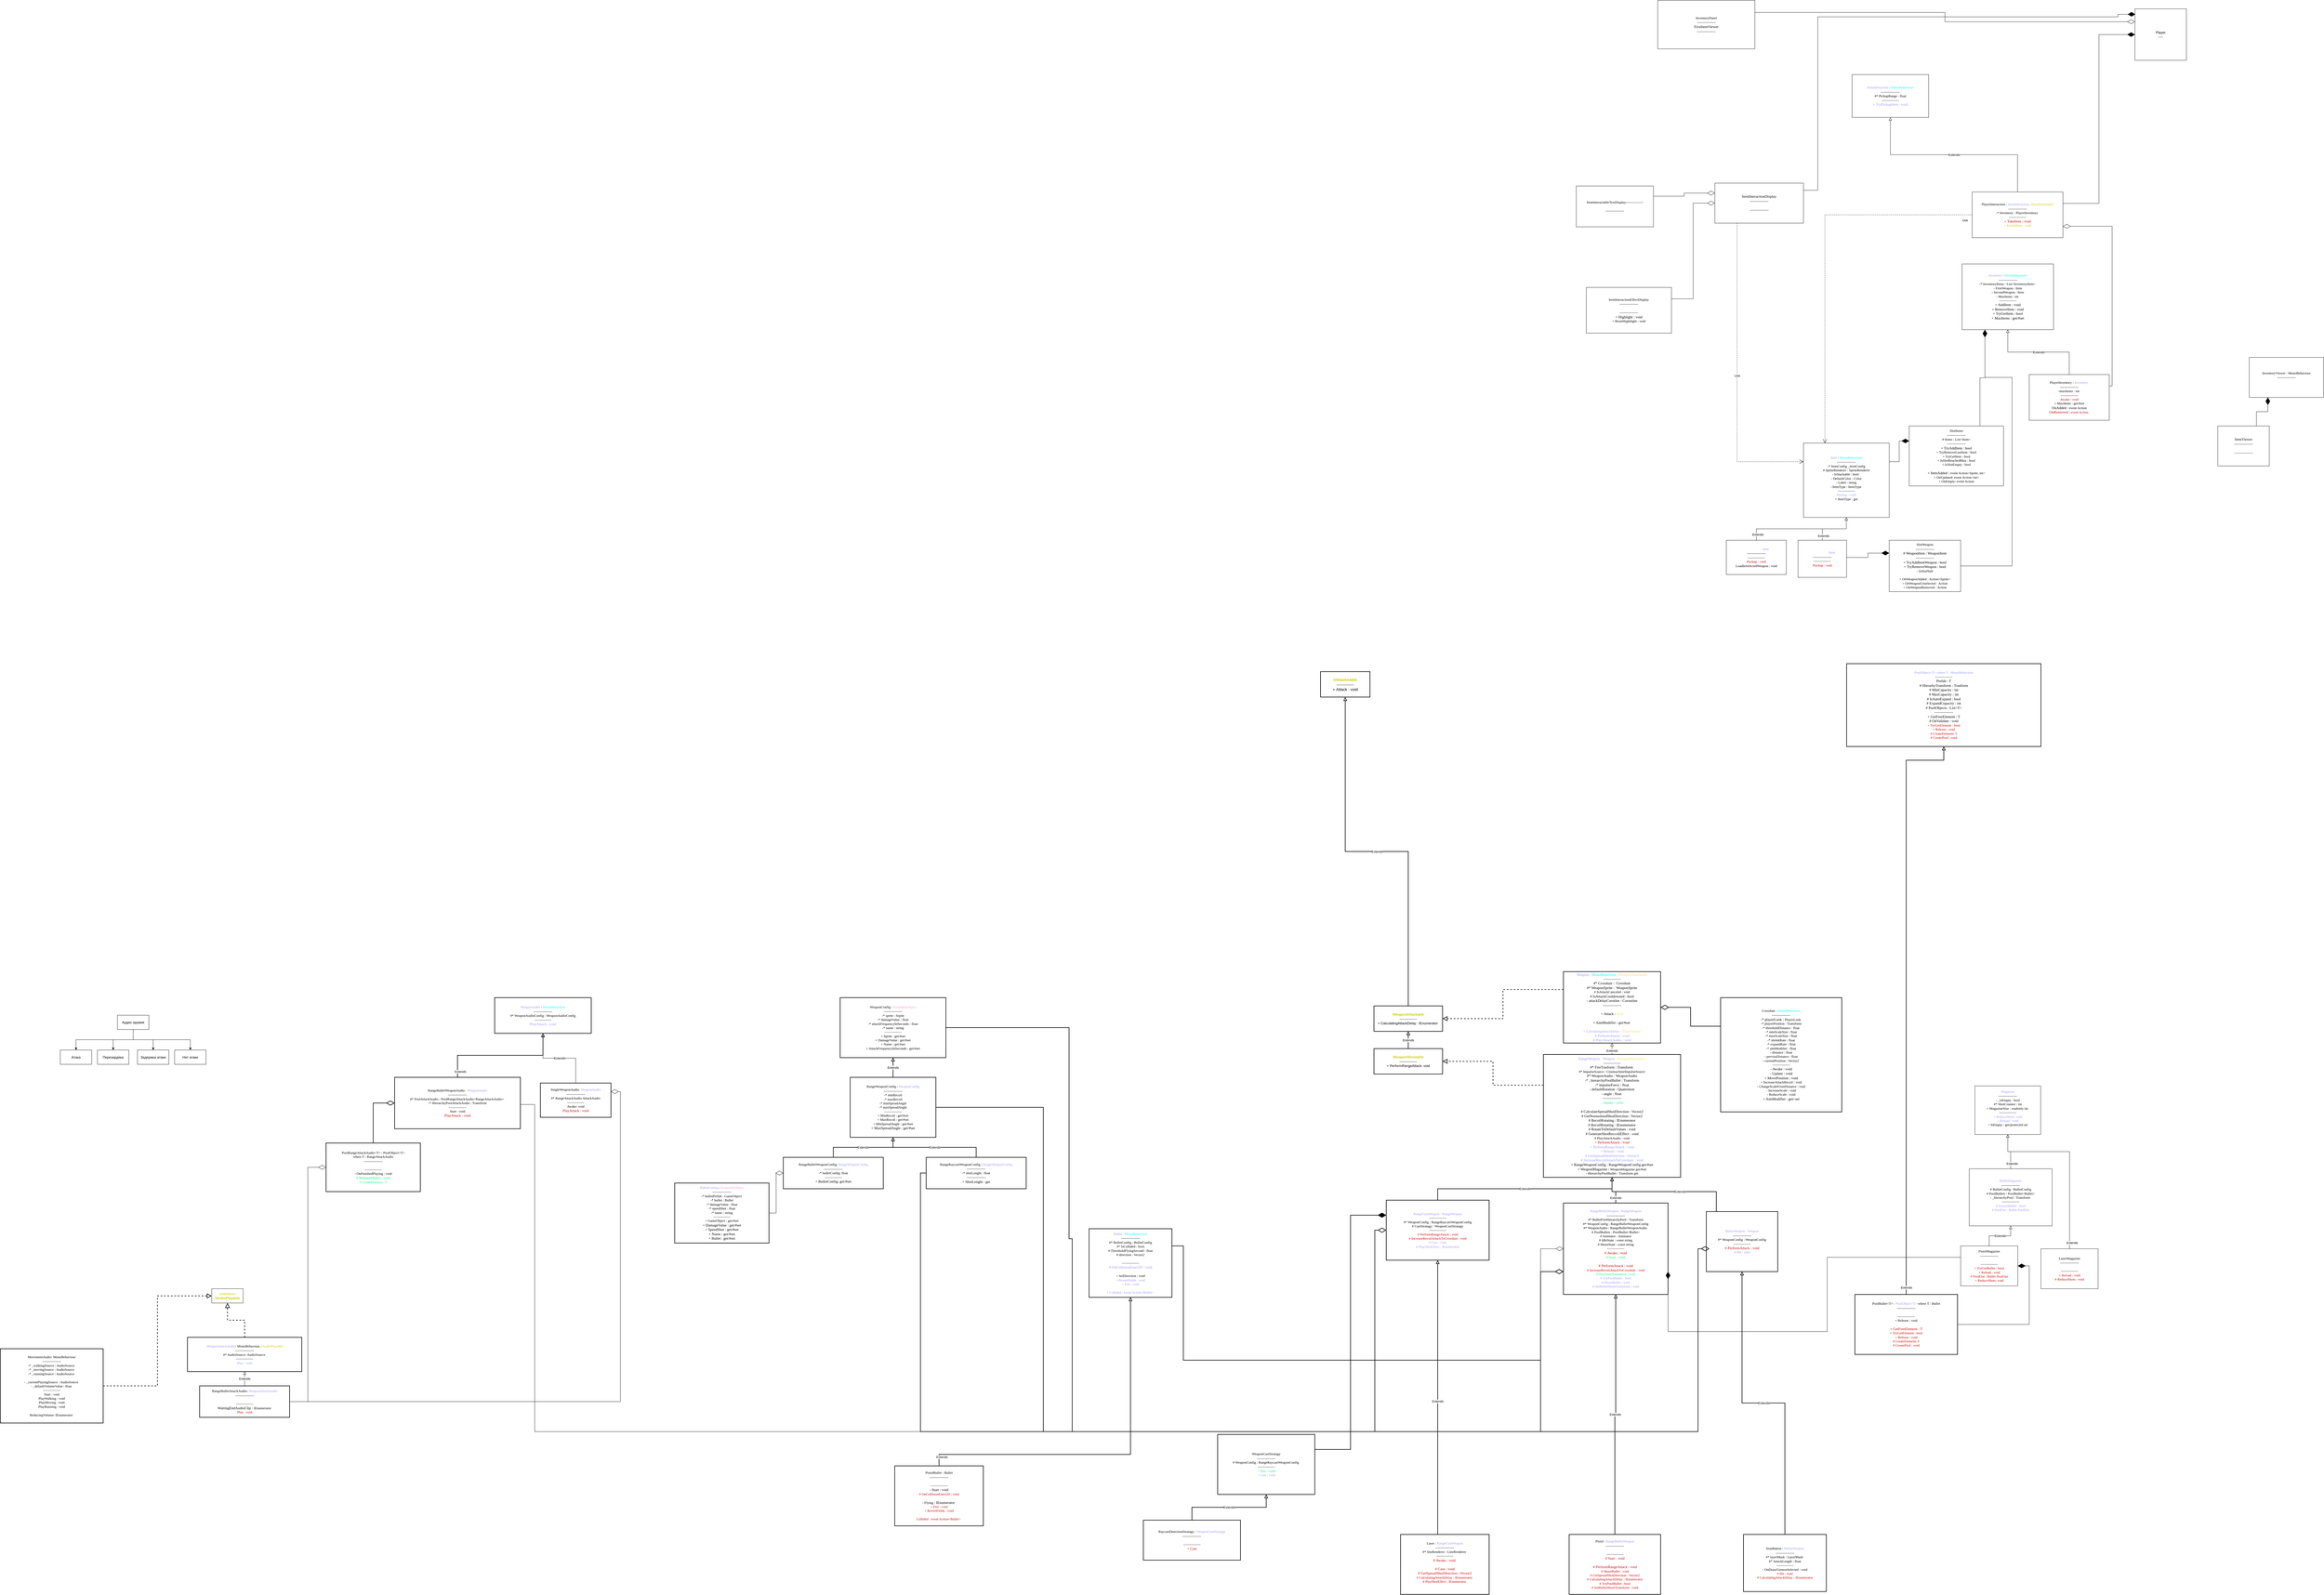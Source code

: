 <mxfile version="21.6.8" type="device">
  <diagram name="Страница — 1" id="X3rlkVniGzwH20Ixzxbd">
    <mxGraphModel dx="5858" dy="5679" grid="1" gridSize="10" guides="1" tooltips="1" connect="1" arrows="1" fold="1" page="1" pageScale="1" pageWidth="827" pageHeight="1169" math="0" shadow="0">
      <root>
        <mxCell id="0" />
        <mxCell id="1" parent="0" />
        <mxCell id="0ifaBW_lCHUTX_MFbSna-60" value="&lt;font style=&quot;&quot;&gt;&lt;font style=&quot;font-size: 13px;&quot; color=&quot;#9999ff&quot;&gt;Weapon : &lt;/font&gt;&lt;font color=&quot;#00ffff&quot; style=&quot;font-size: 13px;&quot;&gt;MonoBehaviour&lt;/font&gt;&lt;font style=&quot;font-size: 13px;&quot; color=&quot;#9999ff&quot;&gt;, &lt;/font&gt;&lt;font style=&quot;font-size: 13px;&quot; color=&quot;#ffd966&quot;&gt;IWeaponAttackable&lt;/font&gt;&lt;br&gt;---------------&lt;br&gt;&lt;span style=&quot;font-size: 13px;&quot;&gt;#* Crosshair :&amp;nbsp; Crosshair&lt;/span&gt;&lt;br&gt;&lt;span style=&quot;font-size: 13px;&quot;&gt;#* WeaponSprite :&amp;nbsp; WeaponSprite&lt;br&gt;&lt;/span&gt;# IsAttackCanceled : void&lt;br&gt;&lt;span style=&quot;font-size: 13px;&quot;&gt;# IsAttackCooldowned : bool&lt;/span&gt;&lt;br&gt;&lt;span style=&quot;font-size: 13px;&quot;&gt;- attackDelayCorutine :&amp;nbsp;Coroutine&lt;/span&gt;&lt;br&gt;&lt;span style=&quot;font-size: 13px;&quot;&gt;---------------&lt;/span&gt;&lt;font color=&quot;#ffd966&quot; style=&quot;font-size: 13px;&quot;&gt;&lt;br&gt;&lt;/font&gt;&lt;br&gt;&lt;span style=&quot;font-size: 13px;&quot;&gt;+ Attack : &lt;/span&gt;&lt;font style=&quot;font-size: 13px;&quot; color=&quot;#ffd966&quot;&gt;void&lt;br&gt;&lt;br&gt;&lt;/font&gt;&lt;font style=&quot;&quot;&gt;&lt;span style=&quot;font-size: 13px;&quot;&gt;+ AimModifier : get/#set&amp;nbsp;&lt;br&gt;&lt;/span&gt;&lt;br&gt;&lt;font color=&quot;#9999ff&quot;&gt;+ CalculatingAttackDelay :&amp;nbsp;&lt;/font&gt;&lt;font style=&quot;font-size: 13px;&quot; color=&quot;#ffd966&quot;&gt;IEnumerator&lt;/font&gt;&lt;br&gt;&lt;font color=&quot;#9999ff&quot;&gt;&lt;span style=&quot;font-size: 13px;&quot;&gt;#&amp;nbsp;PerformAttack : void&lt;br&gt;&lt;/span&gt;&lt;/font&gt;&lt;/font&gt;&lt;font style=&quot;font-size: 13px;&quot;&gt;&lt;font color=&quot;#9999ff&quot;&gt;# PlayAttackAudio : void&lt;/font&gt;&lt;br&gt;&lt;/font&gt;&lt;/font&gt;" style="html=1;whiteSpace=wrap;fontFamily=Lucida Console;strokeWidth=2;" parent="1" vertex="1">
          <mxGeometry x="1490" y="-1260" width="340" height="250" as="geometry" />
        </mxCell>
        <mxCell id="0ifaBW_lCHUTX_MFbSna-102" value="&lt;font style=&quot;&quot;&gt;&lt;font style=&quot;font-size: 13px;&quot; color=&quot;#9999ff&quot;&gt;RangeWeapon &lt;/font&gt;&lt;font style=&quot;font-size: 13px;&quot; color=&quot;#ffffff&quot;&gt;: &lt;/font&gt;&lt;font style=&quot;font-size: 13px;&quot; color=&quot;#9999ff&quot;&gt;Weapon&lt;/font&gt;&lt;font style=&quot;font-size: 13px;&quot; color=&quot;#ffffff&quot;&gt;, &lt;/font&gt;&lt;font style=&quot;font-size: 13px;&quot; color=&quot;#ffd966&quot;&gt;IWeaponShootable&amp;nbsp;&lt;/font&gt;&lt;br&gt;---------------&lt;br&gt;&lt;span style=&quot;font-size: 13px;&quot;&gt;#* FireTrasform : Transform&amp;nbsp;&lt;/span&gt;&lt;br&gt;#* ImpulseSource : CinemachineImpulseSource&lt;br&gt;&lt;span style=&quot;font-size: 13px;&quot;&gt;#* WeaponAudio : WeaponAudio&lt;/span&gt;&lt;br&gt;&lt;span style=&quot;font-size: 13px;&quot;&gt;-*&amp;nbsp;_hierarchyPoolBullet : Transform&lt;/span&gt;&lt;br&gt;&lt;span style=&quot;font-size: 13px;&quot;&gt;-* impulseForce : float&lt;/span&gt;&lt;br&gt;&lt;span style=&quot;font-size: 13px;&quot;&gt;- defaultRotation : Quaternion&lt;/span&gt;&lt;br&gt;&lt;span style=&quot;font-size: 13px;&quot;&gt;- angle : float&amp;nbsp;&lt;/span&gt;&lt;br&gt;&lt;span style=&quot;font-size: 13px;&quot;&gt;---------------&lt;br&gt;&lt;/span&gt;&lt;font style=&quot;font-size: 13px;&quot; color=&quot;#00ff80&quot;&gt;- Awake : void&lt;/font&gt;&lt;font style=&quot;font-size: 13px;&quot; color=&quot;#00ff80&quot;&gt;&lt;br&gt;&lt;br&gt;&lt;/font&gt;&lt;span style=&quot;font-size: 13px;&quot;&gt;# CalculateSpreadShotDirection : Vector2&lt;/span&gt;&lt;br&gt;&lt;span style=&quot;font-size: 13px;&quot;&gt;# GetNormolisedShotDirection : Vector2&lt;/span&gt;&lt;br&gt;&lt;span style=&quot;font-size: 13px;&quot;&gt;#&amp;nbsp;RecoilRotating :&amp;nbsp;IEnumerator&lt;/span&gt;&lt;br&gt;&lt;span style=&quot;font-size: 13px;&quot;&gt;# RecoilRotating : IEnumenator&lt;/span&gt;&lt;br&gt;&lt;span style=&quot;font-size: 13px;&quot;&gt;# RotateToDefaultValues : void&lt;/span&gt;&lt;br&gt;&lt;span style=&quot;font-size: 13px;&quot;&gt;# GenerateShotReccoilEffect : void&lt;br&gt;&lt;/span&gt;# PlayAttackAudio : void&lt;br&gt;&lt;font style=&quot;font-size: 13px;&quot;&gt;&lt;font color=&quot;#cc0000&quot;&gt;+ PerformAttack : void&lt;br&gt;&lt;/font&gt;&lt;font color=&quot;#9999ff&quot;&gt;+ PerformRangeAttack :&amp;nbsp;void&lt;/font&gt;&lt;br&gt;&lt;font color=&quot;#9999ff&quot;&gt;+ Reload : void&lt;/font&gt;&lt;/font&gt;&lt;br&gt;&lt;font style=&quot;font-size: 13px;&quot; color=&quot;#9999ff&quot;&gt;# GetSpreadShotDirection : Vector2&lt;br&gt;# IncreaseRecoilAttackToCrosshair : void&lt;br&gt;&lt;/font&gt;&lt;span style=&quot;font-size: 13px;&quot;&gt;+ RangeWeaponConfig : RangeWeaponConfig get/#set&lt;/span&gt;&lt;br&gt;&lt;span style=&quot;font-size: 13px;&quot;&gt;+ WeaponMagazine :&amp;nbsp;&lt;/span&gt;WeaponMagazine get/#set&lt;br&gt;- HierarchyPoolBullet : Transform get&lt;br&gt;&lt;/font&gt;" style="html=1;whiteSpace=wrap;fontFamily=Lucida Console;strokeWidth=2;" parent="1" vertex="1">
          <mxGeometry x="1420" y="-970" width="480" height="430" as="geometry" />
        </mxCell>
        <mxCell id="0ifaBW_lCHUTX_MFbSna-106" value="&lt;font color=&quot;#9999ff&quot;&gt;RangeCastWeapon : RangeWeapon&lt;br&gt;&lt;/font&gt;---------------&lt;br&gt;#* WeaponConfig : RangeRaycastWeaponConfig&lt;br&gt;# CastStratagy : WeaponCastStratagy&lt;br&gt;---------------&lt;br&gt;&lt;font color=&quot;#cc0000&quot;&gt;# PerformRangeAttack : void&lt;br&gt;# IncreaseRecoilAttackToCrosshair : void&lt;br&gt;&lt;/font&gt;&lt;font color=&quot;#9999ff&quot;&gt;# Cast : void&lt;br&gt;# PlayShotEffect : IEnumerator&lt;/font&gt;" style="html=1;whiteSpace=wrap;fontFamily=Lucida Console;strokeWidth=2;" parent="1" vertex="1">
          <mxGeometry x="870" y="-460" width="360" height="210" as="geometry" />
        </mxCell>
        <mxCell id="0ifaBW_lCHUTX_MFbSna-108" value="Extends" style="endArrow=block;endSize=8;endFill=0;html=1;rounded=0;exitX=0.5;exitY=0;exitDx=0;exitDy=0;edgeStyle=orthogonalEdgeStyle;entryX=0.5;entryY=1;entryDx=0;entryDy=0;strokeWidth=2;" parent="1" source="0ifaBW_lCHUTX_MFbSna-106" target="0ifaBW_lCHUTX_MFbSna-102" edge="1">
          <mxGeometry x="-0.002" width="160" relative="1" as="geometry">
            <mxPoint x="1170" y="-480" as="sourcePoint" />
            <mxPoint x="1275" y="-550" as="targetPoint" />
            <mxPoint as="offset" />
          </mxGeometry>
        </mxCell>
        <mxCell id="0ifaBW_lCHUTX_MFbSna-109" value="&lt;font style=&quot;&quot;&gt;Laser : &lt;font color=&quot;#9999ff&quot;&gt;RangeCastWeapon&lt;/font&gt;&lt;br&gt;&lt;span style=&quot;font-size: 13px;&quot;&gt;---------------&lt;/span&gt;&lt;br&gt;#* lineRenderer : LineRenderer&amp;nbsp;&lt;br&gt;---------------&lt;br&gt;&lt;font color=&quot;#cc0000&quot;&gt;&lt;font style=&quot;font-size: 13px;&quot;&gt;# Awake : void&amp;nbsp;&lt;br&gt;&lt;/font&gt;&lt;br&gt;&lt;span style=&quot;font-size: 13px;&quot;&gt;# Case : void&lt;/span&gt;&lt;br&gt;&lt;span style=&quot;font-size: 13px;&quot;&gt;# GetSpreadShotDirection : Vector2&lt;br&gt;&lt;/span&gt;# CalculatingAttackDelay : IEnumerator&amp;nbsp;&lt;br&gt;# PlayShotEffect : IEnumerator&lt;/font&gt;&lt;font color=&quot;#00ff80&quot;&gt;&amp;nbsp;&lt;br&gt;&lt;/font&gt;&lt;br&gt;&lt;/font&gt;" style="html=1;whiteSpace=wrap;fontFamily=Lucida Console;strokeWidth=2;" parent="1" vertex="1">
          <mxGeometry x="920" y="710" width="310" height="210" as="geometry" />
        </mxCell>
        <mxCell id="0ifaBW_lCHUTX_MFbSna-110" value="Extends" style="endArrow=block;endSize=8;endFill=0;html=1;rounded=0;exitX=0.5;exitY=0;exitDx=0;exitDy=0;edgeStyle=orthogonalEdgeStyle;entryX=0.5;entryY=1;entryDx=0;entryDy=0;strokeWidth=2;" parent="1" source="0ifaBW_lCHUTX_MFbSna-109" target="0ifaBW_lCHUTX_MFbSna-106" edge="1">
          <mxGeometry x="-0.002" width="160" relative="1" as="geometry">
            <mxPoint x="1770" y="-240" as="sourcePoint" />
            <mxPoint x="1875" y="-310" as="targetPoint" />
            <mxPoint as="offset" />
            <Array as="points">
              <mxPoint x="1050" y="710" />
            </Array>
          </mxGeometry>
        </mxCell>
        <mxCell id="0ifaBW_lCHUTX_MFbSna-112" value="&lt;font style=&quot;&quot;&gt;&lt;font color=&quot;#9999ff&quot;&gt;RangeBulletWeapon : RangeWeapon&lt;br&gt;&lt;/font&gt;&lt;span style=&quot;font-size: 13px;&quot;&gt;---------------&lt;/span&gt;&lt;br&gt;#* BulletFireHierarchyPool : Transform&lt;br&gt;#* WeaponConfig : RangeBulletWeaponConfig&lt;br&gt;#* WeaponAudio : RangeBulletWeaponAudio&amp;nbsp;&lt;br&gt;# PoolBullets : PoolBullet&amp;lt;Bullet&amp;gt;&lt;br&gt;# Animator : Animator&lt;br&gt;# IdleState : const string&lt;br&gt;# ShootState : const string&lt;br&gt;---------------&lt;br&gt;&lt;span style=&quot;font-size: 13px;&quot;&gt;&lt;font color=&quot;#cc0000&quot;&gt;# Awake : void&lt;/font&gt;&lt;/span&gt;&lt;br&gt;&lt;span style=&quot;font-size: 13px;&quot;&gt;&lt;font color=&quot;#00ff80&quot;&gt;# Start : void&lt;br&gt;&lt;/font&gt;&lt;/span&gt;&lt;br&gt;&lt;font color=&quot;#cc0000&quot;&gt;&lt;span style=&quot;font-size: 13px;&quot;&gt;# PerformAttack : void&lt;/span&gt;&lt;br&gt;# IncreaseRecoilAttackToCrosshair : void&lt;br&gt;&lt;/font&gt;&lt;font color=&quot;#00ff80&quot;&gt;# PlayStateAnimation : void&lt;/font&gt;&lt;br&gt;&lt;font color=&quot;#9999ff&quot;&gt;# TryPoolBullet : bool&lt;br&gt;# ShootBullet : void&lt;br&gt;#&amp;nbsp;SetBulletShootTransform : void&lt;/font&gt;&lt;br&gt;&lt;/font&gt;" style="html=1;whiteSpace=wrap;fontFamily=Lucida Console;strokeWidth=2;" parent="1" vertex="1">
          <mxGeometry x="1490" y="-450" width="366" height="320" as="geometry" />
        </mxCell>
        <mxCell id="0ifaBW_lCHUTX_MFbSna-114" value="Extends" style="endArrow=block;endSize=8;endFill=0;html=1;rounded=0;exitX=0.5;exitY=0;exitDx=0;exitDy=0;edgeStyle=orthogonalEdgeStyle;entryX=0.5;entryY=1;entryDx=0;entryDy=0;strokeWidth=2;" parent="1" source="0ifaBW_lCHUTX_MFbSna-112" target="0ifaBW_lCHUTX_MFbSna-102" edge="1">
          <mxGeometry x="-0.643" width="160" relative="1" as="geometry">
            <mxPoint x="1930" y="-470" as="sourcePoint" />
            <mxPoint x="1650" y="-510" as="targetPoint" />
            <mxPoint as="offset" />
            <Array as="points">
              <mxPoint x="1673" y="-490" />
              <mxPoint x="1660" y="-490" />
            </Array>
          </mxGeometry>
        </mxCell>
        <mxCell id="0ifaBW_lCHUTX_MFbSna-115" value="&lt;font style=&quot;&quot;&gt;&lt;font color=&quot;#9999ff&quot;&gt;MeleeWeapon : Weapon&lt;/font&gt;&lt;br&gt;&lt;span style=&quot;font-size: 13px;&quot;&gt;---------------&lt;/span&gt;&lt;br&gt;#* WeaponConfig : WeaponConfig&lt;br&gt;---------------&lt;br&gt;&lt;span style=&quot;font-size: 13px;&quot;&gt;&lt;font color=&quot;#cc0000&quot;&gt;# PerformAttack : void&lt;/font&gt;&lt;br&gt;&lt;/span&gt;&lt;font color=&quot;#9999ff&quot;&gt;#&amp;nbsp;Hit : void&lt;/font&gt;&lt;br&gt;&lt;/font&gt;" style="html=1;whiteSpace=wrap;fontFamily=Lucida Console;strokeWidth=2;" parent="1" vertex="1">
          <mxGeometry x="1990" y="-420" width="250" height="210" as="geometry" />
        </mxCell>
        <mxCell id="0ifaBW_lCHUTX_MFbSna-116" value="Extends" style="endArrow=block;endSize=8;endFill=0;html=1;rounded=0;exitX=0.5;exitY=0;exitDx=0;exitDy=0;edgeStyle=orthogonalEdgeStyle;entryX=0.5;entryY=1;entryDx=0;entryDy=0;strokeWidth=2;" parent="1" source="0ifaBW_lCHUTX_MFbSna-115" target="0ifaBW_lCHUTX_MFbSna-102" edge="1">
          <mxGeometry x="-0.002" width="160" relative="1" as="geometry">
            <mxPoint x="1980" y="-450" as="sourcePoint" />
            <mxPoint x="1670" y="-520" as="targetPoint" />
            <mxPoint as="offset" />
            <Array as="points">
              <mxPoint x="2025" y="-490" />
              <mxPoint x="1660" y="-490" />
            </Array>
          </mxGeometry>
        </mxCell>
        <mxCell id="OpGdwgeZodBjb84Wl2g6-1" value="&lt;font style=&quot;&quot;&gt;WeaponCastStratagy&lt;br&gt;&lt;span style=&quot;font-size: 13px;&quot;&gt;---------------&lt;/span&gt;&lt;br&gt;# WeaponConfig : RangeRaycastWeaponConfig&amp;nbsp;&lt;br&gt;---------------&lt;br&gt;&lt;span style=&quot;font-size: 13px;&quot;&gt;&lt;font color=&quot;#00ff80&quot;&gt;+ Init : void&lt;/font&gt;&lt;br&gt;&lt;/span&gt;&lt;font color=&quot;#9999ff&quot;&gt;+ Cast : void&lt;/font&gt;&lt;br&gt;&lt;/font&gt;" style="html=1;whiteSpace=wrap;fontFamily=Lucida Console;strokeWidth=2;" parent="1" vertex="1">
          <mxGeometry x="280" y="360" width="340" height="210" as="geometry" />
        </mxCell>
        <mxCell id="OpGdwgeZodBjb84Wl2g6-2" value="&lt;font style=&quot;&quot;&gt;RaycastDetectionStratagy : &lt;font color=&quot;#9999ff&quot;&gt;WeaponCastStratagy&lt;/font&gt;&lt;br&gt;&lt;span style=&quot;font-size: 13px;&quot;&gt;---------------&lt;/span&gt;&lt;br&gt;&lt;br&gt;---------------&lt;br&gt;&lt;span style=&quot;font-size: 13px;&quot;&gt;&lt;font color=&quot;#cc0000&quot;&gt;+ Cast&lt;/font&gt;&lt;/span&gt;&lt;br&gt;&lt;/font&gt;" style="html=1;whiteSpace=wrap;fontFamily=Lucida Console;strokeWidth=2;" parent="1" vertex="1">
          <mxGeometry x="20" y="660" width="340" height="140" as="geometry" />
        </mxCell>
        <mxCell id="OpGdwgeZodBjb84Wl2g6-3" value="Extends" style="endArrow=block;endSize=8;endFill=0;html=1;rounded=0;edgeStyle=orthogonalEdgeStyle;entryX=0.5;entryY=1;entryDx=0;entryDy=0;exitX=0.5;exitY=0;exitDx=0;exitDy=0;strokeWidth=2;" parent="1" source="OpGdwgeZodBjb84Wl2g6-2" target="OpGdwgeZodBjb84Wl2g6-1" edge="1">
          <mxGeometry x="-0.002" width="160" relative="1" as="geometry">
            <mxPoint x="750" y="-120" as="sourcePoint" />
            <mxPoint x="855" y="-190" as="targetPoint" />
            <mxPoint as="offset" />
          </mxGeometry>
        </mxCell>
        <mxCell id="OpGdwgeZodBjb84Wl2g6-4" value="" style="endArrow=diamondThin;endFill=1;endSize=24;html=1;rounded=0;edgeStyle=orthogonalEdgeStyle;entryX=0;entryY=0.25;entryDx=0;entryDy=0;exitX=1;exitY=0.25;exitDx=0;exitDy=0;strokeWidth=2;" parent="1" source="OpGdwgeZodBjb84Wl2g6-1" target="0ifaBW_lCHUTX_MFbSna-106" edge="1">
          <mxGeometry width="160" relative="1" as="geometry">
            <mxPoint x="790" y="-420" as="sourcePoint" />
            <mxPoint x="950" y="-420" as="targetPoint" />
          </mxGeometry>
        </mxCell>
        <mxCell id="OpGdwgeZodBjb84Wl2g6-5" value="&lt;font style=&quot;&quot;&gt;Pistol : &lt;font color=&quot;#9999ff&quot;&gt;RangeBulletWeapon&lt;/font&gt;&lt;br&gt;&lt;span style=&quot;font-size: 13px;&quot;&gt;---------------&lt;/span&gt;&lt;br&gt;&lt;br&gt;---------------&lt;br&gt;&lt;font color=&quot;#cc0000&quot;&gt;&lt;span style=&quot;font-size: 13px;&quot;&gt;# Start : void&lt;br&gt;&lt;/span&gt;&lt;br&gt;&lt;span style=&quot;font-size: 13px;&quot;&gt;# PerformRangeAttack : void&lt;br&gt;&lt;/span&gt;# ShootBullet : void&lt;br&gt;#&amp;nbsp;GetSpreadShotDirection : Vector2&lt;br&gt;#&amp;nbsp;CalculatingAttackDelay : IEnumerator&lt;br&gt;#&amp;nbsp;TryPoolBullet : bool&lt;br&gt;#&amp;nbsp;SetBulletShootTransform : void&lt;/font&gt;&lt;br&gt;&lt;/font&gt;" style="html=1;whiteSpace=wrap;fontFamily=Lucida Console;strokeWidth=2;" parent="1" vertex="1">
          <mxGeometry x="1510" y="710" width="320" height="210" as="geometry" />
        </mxCell>
        <mxCell id="OpGdwgeZodBjb84Wl2g6-6" value="Extends" style="endArrow=block;endSize=8;endFill=0;html=1;rounded=0;exitX=0.5;exitY=0;exitDx=0;exitDy=0;edgeStyle=orthogonalEdgeStyle;entryX=0.5;entryY=1;entryDx=0;entryDy=0;strokeWidth=2;" parent="1" source="OpGdwgeZodBjb84Wl2g6-5" target="0ifaBW_lCHUTX_MFbSna-112" edge="1">
          <mxGeometry x="-0.002" width="160" relative="1" as="geometry">
            <mxPoint x="1860" y="-20" as="sourcePoint" />
            <mxPoint x="1965" y="-90" as="targetPoint" />
            <mxPoint as="offset" />
          </mxGeometry>
        </mxCell>
        <mxCell id="OpGdwgeZodBjb84Wl2g6-7" value="&lt;font style=&quot;&quot;&gt;&lt;font color=&quot;#9999ff&quot;&gt;Bullet : &lt;/font&gt;&lt;font color=&quot;#00ffff&quot;&gt;MonoBehaviour&lt;/font&gt;&lt;br&gt;&lt;span style=&quot;font-size: 13px;&quot;&gt;---------------&lt;/span&gt;&lt;br&gt;#* BulletConfig : BulletConfig&lt;br&gt;#* IsCollided : bool&lt;br&gt;# ThresholdFlyingSecond : float&lt;br&gt;# direction : Vector2&lt;br&gt;&lt;br&gt;---------------&lt;br&gt;&lt;span style=&quot;font-size: 13px;&quot;&gt;&lt;font color=&quot;#9999ff&quot;&gt;# OnCollisionEnter2D : void&lt;/font&gt;&lt;br&gt;&lt;br&gt;&lt;/span&gt;+ SetDirection : void&lt;br&gt;&lt;font color=&quot;#9999ff&quot;&gt;+ RevertFields : void&lt;br&gt;+ Fire : void&lt;/font&gt;&lt;br&gt;&lt;br&gt;&lt;font color=&quot;#9999ff&quot;&gt;+ Collided : event Action&amp;lt;Bullet&amp;gt;&lt;/font&gt;&amp;nbsp;&lt;br&gt;&lt;/font&gt;" style="html=1;whiteSpace=wrap;fontFamily=Lucida Console;strokeWidth=2;" parent="1" vertex="1">
          <mxGeometry x="-170" y="-360" width="290" height="240" as="geometry" />
        </mxCell>
        <mxCell id="OpGdwgeZodBjb84Wl2g6-8" value="&lt;font style=&quot;&quot;&gt;PistolBullet : Bullet&lt;br&gt;&lt;span style=&quot;font-size: 13px;&quot;&gt;---------------&lt;/span&gt;&lt;br&gt;&lt;br&gt;---------------&lt;br&gt;&lt;span style=&quot;font-size: 13px;&quot;&gt;- Start : void&lt;br&gt;&lt;/span&gt;&lt;font color=&quot;#cc0000&quot;&gt;# OnCollisionEnter2D : void&lt;/font&gt;&lt;br&gt;&lt;br&gt;- Flying :&amp;nbsp;&lt;span style=&quot;font-size: 13px;&quot;&gt;IEnumerator&amp;nbsp;&lt;/span&gt;&lt;span style=&quot;font-size: 13px;&quot;&gt;&lt;br&gt;&lt;/span&gt;&lt;font color=&quot;#cc0000&quot;&gt;+ Fire : void&lt;br&gt;+ RevertFields : void&lt;br&gt;&lt;/font&gt;&lt;br&gt;&lt;font color=&quot;#cc0000&quot;&gt;Collided :&amp;nbsp;event Action&amp;lt;Bullet&amp;gt;&amp;nbsp;&lt;/font&gt;&lt;br&gt;&lt;/font&gt;" style="html=1;whiteSpace=wrap;fontFamily=Lucida Console;strokeWidth=2;" parent="1" vertex="1">
          <mxGeometry x="-850" y="470" width="310" height="210" as="geometry" />
        </mxCell>
        <mxCell id="_jrR1g4oTXLK5RnJRTBO-1" value="Extends" style="endArrow=block;endSize=8;endFill=0;html=1;rounded=0;exitX=0.5;exitY=0;exitDx=0;exitDy=0;edgeStyle=orthogonalEdgeStyle;entryX=0.5;entryY=1;entryDx=0;entryDy=0;strokeWidth=2;" parent="1" source="OpGdwgeZodBjb84Wl2g6-8" target="OpGdwgeZodBjb84Wl2g6-7" edge="1">
          <mxGeometry x="-0.95" y="-10" width="160" relative="1" as="geometry">
            <mxPoint x="-230" y="-60" as="sourcePoint" />
            <mxPoint x="50" y="-110" as="targetPoint" />
            <mxPoint as="offset" />
            <Array as="points">
              <mxPoint x="-695" y="430" />
              <mxPoint x="-25" y="430" />
            </Array>
          </mxGeometry>
        </mxCell>
        <mxCell id="_jrR1g4oTXLK5RnJRTBO-4" value="" style="endArrow=diamondThin;endFill=0;endSize=24;html=1;rounded=0;edgeStyle=orthogonalEdgeStyle;entryX=0;entryY=0.75;entryDx=0;entryDy=0;exitX=1;exitY=0.25;exitDx=0;exitDy=0;strokeWidth=2;" parent="1" source="OpGdwgeZodBjb84Wl2g6-7" target="0ifaBW_lCHUTX_MFbSna-112" edge="1">
          <mxGeometry width="160" relative="1" as="geometry">
            <mxPoint x="440" y="300" as="sourcePoint" />
            <mxPoint x="600" y="300" as="targetPoint" />
            <Array as="points">
              <mxPoint x="160" y="-300" />
              <mxPoint x="160" y="100" />
              <mxPoint x="1410" y="100" />
              <mxPoint x="1410" y="-210" />
            </Array>
          </mxGeometry>
        </mxCell>
        <mxCell id="_jrR1g4oTXLK5RnJRTBO-5" value="&lt;font style=&quot;&quot;&gt;StunBatton : &lt;font color=&quot;#9999ff&quot;&gt;MeleeWeapon&lt;/font&gt;&lt;br&gt;&lt;span style=&quot;font-size: 13px;&quot;&gt;---------------&lt;/span&gt;&lt;br&gt;#* layerMask : LayerMask&amp;nbsp;&lt;br&gt;#*&amp;nbsp;AttackLength : float&lt;br&gt;---------------&lt;br&gt;-&amp;nbsp;OnDrawGizmosSelected : void&lt;br&gt;&lt;font color=&quot;#cc0000&quot;&gt;# Hit : void&lt;br&gt;# CalculatingAttackDelay :&amp;nbsp;IEnumerator&lt;/font&gt;&lt;br&gt;&lt;/font&gt;" style="html=1;whiteSpace=wrap;fontFamily=Lucida Console;strokeWidth=2;" parent="1" vertex="1">
          <mxGeometry x="2120" y="710" width="290" height="200" as="geometry" />
        </mxCell>
        <mxCell id="_jrR1g4oTXLK5RnJRTBO-6" value="Extends" style="endArrow=block;endSize=8;endFill=0;html=1;rounded=0;exitX=0.5;exitY=0;exitDx=0;exitDy=0;edgeStyle=orthogonalEdgeStyle;entryX=0.5;entryY=1;entryDx=0;entryDy=0;strokeWidth=2;" parent="1" source="_jrR1g4oTXLK5RnJRTBO-5" target="0ifaBW_lCHUTX_MFbSna-115" edge="1">
          <mxGeometry x="-0.002" width="160" relative="1" as="geometry">
            <mxPoint x="2240" y="-220" as="sourcePoint" />
            <mxPoint x="2345" y="-290" as="targetPoint" />
            <mxPoint as="offset" />
          </mxGeometry>
        </mxCell>
        <mxCell id="_jrR1g4oTXLK5RnJRTBO-7" value="&lt;font style=&quot;&quot;&gt;PoolBullet&amp;lt;T&amp;gt; :&lt;font color=&quot;#9999ff&quot;&gt; PoolObject&amp;lt;T&amp;gt;&lt;/font&gt; where T : Bullet&lt;br&gt;&lt;span style=&quot;font-size: 13px;&quot;&gt;---------------&lt;/span&gt;&lt;br&gt;&lt;br&gt;---------------&lt;br&gt;+ Release : void&lt;br&gt;&lt;br&gt;&lt;font color=&quot;#cc0000&quot;&gt;&lt;span style=&quot;font-size: 13px;&quot;&gt;+ GetFreeElement : T&lt;br&gt;&lt;/span&gt;+ TryGetElement : bool&lt;br&gt;+ Release : void&lt;br&gt;# CreateElement: T&lt;br&gt;# CreatePool : void&lt;/font&gt;&lt;br&gt;&lt;/font&gt;" style="html=1;whiteSpace=wrap;fontFamily=Lucida Console;strokeWidth=2;" parent="1" vertex="1">
          <mxGeometry x="2510" y="-130" width="359" height="210" as="geometry" />
        </mxCell>
        <mxCell id="_jrR1g4oTXLK5RnJRTBO-11" value="&lt;font style=&quot;&quot;&gt;&lt;font color=&quot;#9999ff&quot;&gt;PoolObject&amp;lt;T&amp;gt; where T : MonoBehaviour&lt;/font&gt;&lt;br&gt;---------------&lt;br&gt;&lt;span style=&quot;font-size: 13px;&quot;&gt;Prefab : T&lt;/span&gt;&lt;br&gt;&lt;div style=&quot;&quot;&gt;&lt;span style=&quot;font-size: 13px;&quot;&gt;# HierarhyTransform : Tranform&lt;/span&gt;&lt;/div&gt;&lt;div style=&quot;&quot;&gt;&lt;span style=&quot;font-size: 13px; background-color: initial;&quot;&gt;# MinCapacity : int&lt;/span&gt;&lt;/div&gt;&lt;div style=&quot;&quot;&gt;&lt;span style=&quot;font-size: 13px; background-color: initial;&quot;&gt;# MaxCapacity : int&lt;/span&gt;&lt;/div&gt;&lt;div style=&quot;&quot;&gt;&lt;span style=&quot;font-size: 13px;&quot;&gt;# IsAutoExpand : bool&lt;/span&gt;&lt;/div&gt;&lt;div style=&quot;&quot;&gt;&lt;span style=&quot;font-size: 13px; background-color: initial;&quot;&gt;# ExpandCopacity : int&lt;/span&gt;&lt;/div&gt;&lt;div style=&quot;&quot;&gt;&lt;span style=&quot;font-size: 13px;&quot;&gt;# PoolObjects : List&amp;lt;T&amp;gt;&lt;/span&gt;&lt;/div&gt;&lt;span style=&quot;font-size: 13px;&quot;&gt;---------------&lt;/span&gt;&lt;br&gt;&lt;span style=&quot;font-size: 13px;&quot;&gt;+ GetFreeElement : T&lt;/span&gt;&lt;br&gt;&lt;span style=&quot;font-size: 13px;&quot;&gt;#&amp;nbsp;OnValidate : void&lt;/span&gt;&lt;br&gt;&lt;span style=&quot;font-size: 12px; color: rgb(204, 0, 0);&quot;&gt;+ TryGetElement : bool&lt;/span&gt;&lt;br style=&quot;color: rgb(204, 0, 0); font-size: 12px;&quot;&gt;&lt;span style=&quot;font-size: 12px; color: rgb(204, 0, 0);&quot;&gt;+ Release : void&lt;/span&gt;&lt;br style=&quot;color: rgb(204, 0, 0); font-size: 12px;&quot;&gt;&lt;span style=&quot;font-size: 12px; color: rgb(204, 0, 0);&quot;&gt;# CreateElement: T&lt;/span&gt;&lt;br style=&quot;color: rgb(204, 0, 0); font-size: 12px;&quot;&gt;&lt;span style=&quot;font-size: 12px; color: rgb(204, 0, 0);&quot;&gt;# CreatePool : void&lt;/span&gt;&lt;br&gt;&lt;/font&gt;" style="html=1;whiteSpace=wrap;fontFamily=Lucida Console;strokeWidth=2;" parent="1" vertex="1">
          <mxGeometry x="2481" y="-2338" width="680" height="290" as="geometry" />
        </mxCell>
        <mxCell id="_jrR1g4oTXLK5RnJRTBO-12" value="Extends" style="endArrow=block;endSize=8;endFill=0;html=1;rounded=0;exitX=0.5;exitY=0;exitDx=0;exitDy=0;edgeStyle=orthogonalEdgeStyle;entryX=0.5;entryY=1;entryDx=0;entryDy=0;strokeWidth=2;" parent="1" source="_jrR1g4oTXLK5RnJRTBO-7" target="_jrR1g4oTXLK5RnJRTBO-11" edge="1">
          <mxGeometry x="-0.976" width="160" relative="1" as="geometry">
            <mxPoint x="2480" y="-800" as="sourcePoint" />
            <mxPoint x="2585" y="-870" as="targetPoint" />
            <mxPoint as="offset" />
            <Array as="points">
              <mxPoint x="2690" y="-2000" />
              <mxPoint x="2821" y="-2000" />
            </Array>
          </mxGeometry>
        </mxCell>
        <mxCell id="_jrR1g4oTXLK5RnJRTBO-13" value="&lt;font style=&quot;&quot;&gt;Crosshair&amp;nbsp;: &lt;font color=&quot;#00ffff&quot;&gt;MonoBehaviour&lt;/font&gt;&lt;br&gt;&lt;span style=&quot;font-size: 13px;&quot;&gt;---------------&lt;/span&gt;&lt;br&gt;&lt;span style=&quot;font-size: 13px;&quot;&gt;-* playerLook :&amp;nbsp;&lt;/span&gt;PlayerLook&amp;nbsp;&lt;br&gt;-* playerPosition : Transform&lt;br&gt;-* thresholdDistance : float&amp;nbsp;&lt;br&gt;-* minScaleSize : float&lt;br&gt;-* maxScaleSize : float&lt;br&gt;-* shrinkRate : float&lt;br&gt;-* expandRate : float&lt;br&gt;-* aimModifier : float&lt;br&gt;- distance : float&lt;br&gt;- previusDistance : float&lt;br&gt;- currentPosition : Vector2&amp;nbsp;&lt;br&gt;---------------&lt;br&gt;&lt;span style=&quot;font-size: 13px;&quot;&gt;- Awake : void&lt;/span&gt;&lt;br&gt;&lt;span style=&quot;font-size: 13px;&quot;&gt;- Update : void&lt;/span&gt;&lt;br&gt;&lt;span style=&quot;font-size: 13px;&quot;&gt;+ MovePosition : void&lt;br&gt;&lt;/span&gt;+&amp;nbsp;IncreaseAttackRecoil : void&lt;br&gt;- ChangeScaleFromDistance : void&lt;br&gt;-&amp;nbsp;IncreaseScale : void&lt;br&gt;-&amp;nbsp;ReduceScale : void&lt;br&gt;&lt;span style=&quot;font-size: 13px;&quot;&gt;+ AimModifier : get/-set&lt;/span&gt;&lt;br&gt;&lt;/font&gt;" style="html=1;whiteSpace=wrap;fontFamily=Lucida Console;strokeWidth=2;" parent="1" vertex="1">
          <mxGeometry x="2040" y="-1169" width="424" height="400" as="geometry" />
        </mxCell>
        <mxCell id="_jrR1g4oTXLK5RnJRTBO-14" value="" style="endArrow=diamondThin;endFill=0;endSize=24;html=1;rounded=0;edgeStyle=orthogonalEdgeStyle;entryX=1;entryY=0.5;entryDx=0;entryDy=0;exitX=0;exitY=0.25;exitDx=0;exitDy=0;strokeWidth=2;" parent="1" source="_jrR1g4oTXLK5RnJRTBO-13" target="0ifaBW_lCHUTX_MFbSna-60" edge="1">
          <mxGeometry width="160" relative="1" as="geometry">
            <mxPoint x="2290" y="-980" as="sourcePoint" />
            <mxPoint x="2450" y="-980" as="targetPoint" />
          </mxGeometry>
        </mxCell>
        <mxCell id="_jrR1g4oTXLK5RnJRTBO-15" value="&lt;font style=&quot;font-size: 14px;&quot;&gt;&lt;span style=&quot;&quot;&gt;&lt;b&gt;&lt;font style=&quot;font-size: 14px;&quot; color=&quot;#cccc00&quot;&gt;IAttackeable&lt;br&gt;&lt;/font&gt;&lt;/b&gt;&lt;/span&gt;-------------&lt;br&gt;+&amp;nbsp;Attack : void&lt;br&gt;&lt;/font&gt;" style="html=1;whiteSpace=wrap;strokeWidth=2;" parent="1" vertex="1">
          <mxGeometry x="640" y="-2310" width="173" height="89" as="geometry" />
        </mxCell>
        <mxCell id="_jrR1g4oTXLK5RnJRTBO-17" value="Extends" style="endArrow=block;endSize=8;endFill=0;html=1;rounded=0;exitX=0.5;exitY=0;exitDx=0;exitDy=0;edgeStyle=orthogonalEdgeStyle;entryX=0.5;entryY=1;entryDx=0;entryDy=0;strokeWidth=2;" parent="1" source="_jrR1g4oTXLK5RnJRTBO-18" target="_jrR1g4oTXLK5RnJRTBO-15" edge="1">
          <mxGeometry x="-0.002" width="160" relative="1" as="geometry">
            <mxPoint x="966.5" y="-1079" as="sourcePoint" />
            <mxPoint x="1205" y="-1090" as="targetPoint" />
            <mxPoint as="offset" />
          </mxGeometry>
        </mxCell>
        <mxCell id="_jrR1g4oTXLK5RnJRTBO-18" value="&lt;font style=&quot;&quot;&gt;&lt;font style=&quot;&quot; color=&quot;#cccc00&quot;&gt;&lt;b&gt;IWeaponAttackable&lt;/b&gt;&lt;br&gt;&lt;/font&gt;&lt;span style=&quot;font-size: 14px;&quot;&gt;-------------&lt;/span&gt;&lt;br&gt;+ CalculatingAttackDelay : IEnumerator&amp;nbsp;&lt;br&gt;&lt;/font&gt;" style="html=1;whiteSpace=wrap;strokeWidth=2;" parent="1" vertex="1">
          <mxGeometry x="827" y="-1140" width="240" height="89" as="geometry" />
        </mxCell>
        <mxCell id="_jrR1g4oTXLK5RnJRTBO-19" value="&lt;font style=&quot;&quot;&gt;&lt;font style=&quot;&quot; color=&quot;#cccc00&quot;&gt;&lt;b&gt;IWeaponShootable&lt;/b&gt;&lt;br&gt;&lt;/font&gt;&lt;span style=&quot;font-size: 14px;&quot;&gt;-------------&lt;/span&gt;&lt;br&gt;+ PerformRangeAttack: void&lt;br&gt;&lt;/font&gt;" style="html=1;whiteSpace=wrap;strokeWidth=2;" parent="1" vertex="1">
          <mxGeometry x="827" y="-990.5" width="240" height="89" as="geometry" />
        </mxCell>
        <mxCell id="_jrR1g4oTXLK5RnJRTBO-20" value="Extends" style="endArrow=block;endSize=8;endFill=0;html=1;rounded=0;exitX=0.5;exitY=0;exitDx=0;exitDy=0;edgeStyle=orthogonalEdgeStyle;entryX=0.5;entryY=1;entryDx=0;entryDy=0;strokeWidth=2;" parent="1" source="_jrR1g4oTXLK5RnJRTBO-19" target="_jrR1g4oTXLK5RnJRTBO-18" edge="1">
          <mxGeometry x="-0.002" width="160" relative="1" as="geometry">
            <mxPoint x="1140" y="-950.5" as="sourcePoint" />
            <mxPoint x="1245" y="-1020.5" as="targetPoint" />
            <mxPoint as="offset" />
          </mxGeometry>
        </mxCell>
        <mxCell id="_jrR1g4oTXLK5RnJRTBO-22" value="&lt;font style=&quot;&quot;&gt;WeaponConfig : &lt;font color=&quot;#ff99cc&quot;&gt;ScriptableObject&lt;/font&gt;&lt;br&gt;&lt;span style=&quot;font-size: 13px;&quot;&gt;---------------&lt;/span&gt;&lt;br&gt;-* sprite : Srpite&lt;br&gt;-* damageValue : float&lt;br&gt;-* attackFrequencyInSeconds : float&lt;br&gt;-* name : string&lt;br&gt;---------------&lt;br&gt;+ Sprite : get/#set&lt;br&gt;+ DamageValue : get/#set&lt;br&gt;+ Name : get/#set&lt;br&gt;+ AttackFrequencyInSeconds : get/#set&lt;br&gt;&lt;/font&gt;" style="html=1;whiteSpace=wrap;fontFamily=Lucida Console;strokeWidth=2;" parent="1" vertex="1">
          <mxGeometry x="-1041" y="-1169" width="370" height="210" as="geometry" />
        </mxCell>
        <mxCell id="_jrR1g4oTXLK5RnJRTBO-23" value="&lt;font style=&quot;&quot;&gt;RangeWeaponConfig : &lt;font color=&quot;#9999ff&quot;&gt;WeaponConfig&lt;/font&gt;&lt;br&gt;&lt;span style=&quot;font-size: 13px;&quot;&gt;---------------&lt;/span&gt;&lt;br&gt;-* minRecoil&lt;br&gt;-* maxRecoil&lt;br&gt;-* minSpreadAngle&lt;br&gt;-* maxSpreadAngle&lt;br&gt;---------------&lt;br&gt;+ MinRecoil : get/#set&lt;br&gt;+ MaxRecoil : get/#set&lt;br&gt;+ MinSpreadAngle : get/#set&lt;br&gt;&lt;span style=&quot;font-size: 13px;&quot;&gt;+ MaxSpreadAngle : get/#set&lt;/span&gt;&lt;span style=&quot;font-size: 13px;&quot;&gt;&lt;br&gt;&lt;/span&gt;&lt;/font&gt;" style="html=1;whiteSpace=wrap;fontFamily=Lucida Console;strokeWidth=2;" parent="1" vertex="1">
          <mxGeometry x="-1006" y="-890" width="300" height="210" as="geometry" />
        </mxCell>
        <mxCell id="_jrR1g4oTXLK5RnJRTBO-24" value="Extends" style="endArrow=block;endSize=8;endFill=0;html=1;rounded=0;exitX=0.5;exitY=0;exitDx=0;exitDy=0;edgeStyle=orthogonalEdgeStyle;entryX=0.5;entryY=1;entryDx=0;entryDy=0;strokeWidth=2;" parent="1" source="_jrR1g4oTXLK5RnJRTBO-23" target="_jrR1g4oTXLK5RnJRTBO-22" edge="1">
          <mxGeometry x="-0.002" width="160" relative="1" as="geometry">
            <mxPoint x="-576" y="-220" as="sourcePoint" />
            <mxPoint x="-471" y="-290" as="targetPoint" />
            <mxPoint as="offset" />
          </mxGeometry>
        </mxCell>
        <mxCell id="_jrR1g4oTXLK5RnJRTBO-26" value="&lt;font style=&quot;&quot;&gt;RangeRaycastWeaponConfig : &lt;font color=&quot;#9999ff&quot;&gt;RangeWeaponConfig&lt;/font&gt;&lt;br&gt;&lt;span style=&quot;font-size: 13px;&quot;&gt;---------------&lt;/span&gt;&lt;br&gt;-*&amp;nbsp;shotLenght : float&lt;br&gt;&lt;span style=&quot;font-size: 13px;&quot;&gt;---------------&lt;br&gt;+ ShotLenght : get&lt;br&gt;&lt;/span&gt;&lt;/font&gt;" style="html=1;whiteSpace=wrap;fontFamily=Lucida Console;strokeWidth=2;" parent="1" vertex="1">
          <mxGeometry x="-740" y="-610" width="350" height="110" as="geometry" />
        </mxCell>
        <mxCell id="_jrR1g4oTXLK5RnJRTBO-27" value="Extends" style="endArrow=block;endSize=8;endFill=0;html=1;rounded=0;exitX=0.5;exitY=0;exitDx=0;exitDy=0;edgeStyle=orthogonalEdgeStyle;entryX=0.5;entryY=1;entryDx=0;entryDy=0;strokeWidth=2;" parent="1" source="_jrR1g4oTXLK5RnJRTBO-26" target="_jrR1g4oTXLK5RnJRTBO-23" edge="1">
          <mxGeometry x="-0.002" width="160" relative="1" as="geometry">
            <mxPoint x="-1196" y="-170" as="sourcePoint" />
            <mxPoint x="-1091" y="-240" as="targetPoint" />
            <mxPoint as="offset" />
          </mxGeometry>
        </mxCell>
        <mxCell id="_jrR1g4oTXLK5RnJRTBO-28" value="&lt;font style=&quot;&quot;&gt;RangeBulletWeaponConfig: &lt;font color=&quot;#9999ff&quot;&gt;RangeWeaponConfig&lt;/font&gt;&lt;br&gt;&lt;span style=&quot;font-size: 13px;&quot;&gt;---------------&lt;/span&gt;&lt;br&gt;-* bulletConfig: float&lt;br&gt;---------------&lt;br&gt;&lt;span style=&quot;font-size: 13px;&quot;&gt;+ BulletConfig: get/#set&lt;/span&gt;&lt;br&gt;&lt;/font&gt;" style="html=1;whiteSpace=wrap;fontFamily=Lucida Console;strokeWidth=2;" parent="1" vertex="1">
          <mxGeometry x="-1240" y="-610" width="350" height="110" as="geometry" />
        </mxCell>
        <mxCell id="_jrR1g4oTXLK5RnJRTBO-29" value="Extends" style="endArrow=block;endSize=8;endFill=0;html=1;rounded=0;exitX=0.5;exitY=0;exitDx=0;exitDy=0;edgeStyle=orthogonalEdgeStyle;entryX=0.5;entryY=1;entryDx=0;entryDy=0;strokeWidth=2;" parent="1" source="_jrR1g4oTXLK5RnJRTBO-28" target="_jrR1g4oTXLK5RnJRTBO-23" edge="1">
          <mxGeometry x="-0.002" width="160" relative="1" as="geometry">
            <mxPoint x="-516" y="-190" as="sourcePoint" />
            <mxPoint x="-820" y="100" as="targetPoint" />
            <mxPoint as="offset" />
          </mxGeometry>
        </mxCell>
        <mxCell id="_jrR1g4oTXLK5RnJRTBO-30" value="" style="endArrow=diamondThin;endFill=0;endSize=24;html=1;rounded=0;edgeStyle=orthogonalEdgeStyle;entryX=0;entryY=0.5;entryDx=0;entryDy=0;exitX=0;exitY=0.5;exitDx=0;exitDy=0;strokeWidth=2;" parent="1" source="_jrR1g4oTXLK5RnJRTBO-26" target="0ifaBW_lCHUTX_MFbSna-106" edge="1">
          <mxGeometry width="160" relative="1" as="geometry">
            <mxPoint x="-1060" y="-80" as="sourcePoint" />
            <mxPoint x="-1180" y="150" as="targetPoint" />
            <Array as="points">
              <mxPoint x="-760" y="-555" />
              <mxPoint x="-760" y="350" />
              <mxPoint x="830" y="350" />
              <mxPoint x="830" y="-355" />
            </Array>
          </mxGeometry>
        </mxCell>
        <mxCell id="_jrR1g4oTXLK5RnJRTBO-31" value="" style="endArrow=diamondThin;endFill=0;endSize=24;html=1;rounded=0;edgeStyle=orthogonalEdgeStyle;entryX=0;entryY=0.75;entryDx=0;entryDy=0;exitX=1;exitY=0.5;exitDx=0;exitDy=0;strokeWidth=2;" parent="1" source="_jrR1g4oTXLK5RnJRTBO-23" target="0ifaBW_lCHUTX_MFbSna-112" edge="1">
          <mxGeometry width="160" relative="1" as="geometry">
            <mxPoint x="470" y="410" as="sourcePoint" />
            <mxPoint x="630" y="410" as="targetPoint" />
            <Array as="points">
              <mxPoint x="-330" y="-785" />
              <mxPoint x="-330" y="350" />
              <mxPoint x="1410" y="350" />
              <mxPoint x="1410" y="-210" />
            </Array>
          </mxGeometry>
        </mxCell>
        <mxCell id="_jrR1g4oTXLK5RnJRTBO-33" value="" style="endArrow=diamondThin;endFill=0;endSize=24;html=1;rounded=0;edgeStyle=orthogonalEdgeStyle;entryX=0;entryY=0.5;entryDx=0;entryDy=0;strokeWidth=2;exitX=1;exitY=0.5;exitDx=0;exitDy=0;" parent="1" source="_jrR1g4oTXLK5RnJRTBO-22" edge="1">
          <mxGeometry width="160" relative="1" as="geometry">
            <mxPoint x="-600" y="-360" as="sourcePoint" />
            <mxPoint x="2001.0" y="-290" as="targetPoint" />
            <Array as="points">
              <mxPoint x="-240" y="-1064" />
              <mxPoint x="-240" y="-325" />
              <mxPoint x="-229" y="-325" />
              <mxPoint x="-229" y="350" />
              <mxPoint x="1961" y="350" />
              <mxPoint x="1961" y="-290" />
            </Array>
          </mxGeometry>
        </mxCell>
        <mxCell id="_jrR1g4oTXLK5RnJRTBO-35" value="&lt;font style=&quot;&quot;&gt;&lt;font color=&quot;#9999ff&quot;&gt;BulletConfig &lt;/font&gt;: &lt;font color=&quot;#ff99cc&quot;&gt;ScriptableObject&lt;/font&gt;&lt;br&gt;&lt;span style=&quot;font-size: 13px;&quot;&gt;---------------&lt;/span&gt;&lt;br&gt;-* bulletPrefab : GameObject&amp;nbsp;&lt;br&gt;-* bullet : Bullet&lt;br&gt;-* damageValue : float&lt;br&gt;-* speedShot : float&lt;br&gt;-* name : string&lt;br&gt;---------------&lt;br&gt;+ GameObject : get/#set&lt;br&gt;&lt;span style=&quot;font-size: 13px;&quot;&gt;+ DamageValue : get/#set&lt;br&gt;+ SpeedShot : get/#set&lt;br&gt;+ Name : get/#set&lt;br&gt;+ Bullet : get/#set&lt;br&gt;&lt;/span&gt;&lt;/font&gt;" style="html=1;whiteSpace=wrap;fontFamily=Lucida Console;strokeWidth=2;" parent="1" vertex="1">
          <mxGeometry x="-1620" y="-520" width="330" height="210" as="geometry" />
        </mxCell>
        <mxCell id="_jrR1g4oTXLK5RnJRTBO-39" value="" style="endArrow=block;dashed=1;endFill=0;endSize=12;html=1;rounded=0;edgeStyle=orthogonalEdgeStyle;strokeWidth=2;exitX=0;exitY=0.25;exitDx=0;exitDy=0;entryX=1;entryY=0.5;entryDx=0;entryDy=0;" parent="1" source="0ifaBW_lCHUTX_MFbSna-60" target="_jrR1g4oTXLK5RnJRTBO-18" edge="1">
          <mxGeometry width="160" relative="1" as="geometry">
            <mxPoint x="1140" y="-1080" as="sourcePoint" />
            <mxPoint x="1300" y="-1080" as="targetPoint" />
          </mxGeometry>
        </mxCell>
        <mxCell id="_jrR1g4oTXLK5RnJRTBO-40" value="" style="endArrow=block;dashed=1;endFill=0;endSize=12;html=1;rounded=0;edgeStyle=orthogonalEdgeStyle;strokeWidth=2;exitX=0;exitY=0.25;exitDx=0;exitDy=0;entryX=1;entryY=0.5;entryDx=0;entryDy=0;" parent="1" source="0ifaBW_lCHUTX_MFbSna-102" target="_jrR1g4oTXLK5RnJRTBO-19" edge="1">
          <mxGeometry width="160" relative="1" as="geometry">
            <mxPoint x="1230" y="-920" as="sourcePoint" />
            <mxPoint x="1390" y="-920" as="targetPoint" />
          </mxGeometry>
        </mxCell>
        <mxCell id="SJk3u49qaRDc-ICBjKrP-1" value="&lt;font style=&quot;&quot;&gt;&lt;font color=&quot;#9999ff&quot;&gt;WeaponAudio &lt;/font&gt;: &lt;font color=&quot;#00ffff&quot;&gt;MonoBehaviour&lt;/font&gt;&lt;br&gt;&lt;span style=&quot;font-size: 13px;&quot;&gt;---------------&lt;/span&gt;&lt;br&gt;#* WeaponAudioConfig :&amp;nbsp;WeaponAudioConfig&lt;br&gt;---------------&lt;br&gt;&lt;span style=&quot;font-size: 13px;&quot;&gt;&lt;font color=&quot;#9999ff&quot;&gt;PlayAttack : void&lt;/font&gt;&lt;/span&gt;&lt;br&gt;&lt;/font&gt;" style="html=1;whiteSpace=wrap;fontFamily=Lucida Console;strokeWidth=2;" parent="1" vertex="1">
          <mxGeometry x="-2250" y="-1169" width="338" height="125" as="geometry" />
        </mxCell>
        <mxCell id="SJk3u49qaRDc-ICBjKrP-2" value="&lt;font style=&quot;&quot;&gt;RangeBulletWeaponAudio &lt;font color=&quot;#9999ff&quot;&gt;: WeaponAudio&lt;/font&gt;&lt;br&gt;&lt;span style=&quot;font-size: 13px;&quot;&gt;---------------&lt;/span&gt;&lt;br&gt;#* PoolAttackAudio : PoolRangeAttackAudio&amp;lt;RangeAttackAudio&amp;gt;&amp;nbsp;&lt;br&gt;-* HierarchyPoolAttackAudio : Transform&lt;br&gt;---------------&lt;br&gt;Start : void&lt;br&gt;&lt;span style=&quot;font-size: 13px;&quot;&gt;&lt;font color=&quot;#cc0000&quot;&gt;PlayAttack : void&lt;/font&gt;&lt;/span&gt;&lt;br&gt;&lt;/font&gt;" style="html=1;whiteSpace=wrap;fontFamily=Lucida Console;strokeWidth=2;" parent="1" vertex="1">
          <mxGeometry x="-2600" y="-890" width="440" height="180" as="geometry" />
        </mxCell>
        <mxCell id="SJk3u49qaRDc-ICBjKrP-3" value="Extends" style="endArrow=block;endSize=8;endFill=0;html=1;rounded=0;exitX=0.5;exitY=0;exitDx=0;exitDy=0;edgeStyle=orthogonalEdgeStyle;entryX=0.5;entryY=1;entryDx=0;entryDy=0;strokeWidth=2;" parent="1" source="SJk3u49qaRDc-ICBjKrP-2" target="SJk3u49qaRDc-ICBjKrP-1" edge="1">
          <mxGeometry x="-0.912" y="-10" width="160" relative="1" as="geometry">
            <mxPoint x="-2289" y="297" as="sourcePoint" />
            <mxPoint x="-2184" y="227" as="targetPoint" />
            <mxPoint as="offset" />
          </mxGeometry>
        </mxCell>
        <mxCell id="SJk3u49qaRDc-ICBjKrP-4" value="&lt;font style=&quot;&quot;&gt;PoolRangeAttackAudio&amp;lt;T&amp;gt; : PoolObject&amp;lt;T&amp;gt; &lt;br&gt;where T : RangeAttackAudio&lt;br&gt;&lt;span style=&quot;font-size: 13px;&quot;&gt;---------------&lt;/span&gt;&lt;br&gt;&lt;br&gt;---------------&lt;br&gt;- OnFinishedPlaying : void&lt;br&gt;&lt;font color=&quot;#00ff80&quot;&gt;&lt;span style=&quot;font-size: 13px;&quot;&gt;# ReleaseObject : void&lt;/span&gt;&lt;br&gt;# CreateElement : T&lt;/font&gt;&lt;br&gt;&lt;/font&gt;" style="html=1;whiteSpace=wrap;fontFamily=Lucida Console;strokeWidth=2;" parent="1" vertex="1">
          <mxGeometry x="-2840" y="-660" width="330" height="170" as="geometry" />
        </mxCell>
        <mxCell id="SJk3u49qaRDc-ICBjKrP-6" value="" style="endArrow=diamondThin;endFill=0;endSize=24;html=1;rounded=0;edgeStyle=orthogonalEdgeStyle;entryX=0;entryY=0.5;entryDx=0;entryDy=0;exitX=0.5;exitY=0;exitDx=0;exitDy=0;strokeWidth=2;" parent="1" source="SJk3u49qaRDc-ICBjKrP-4" target="SJk3u49qaRDc-ICBjKrP-2" edge="1">
          <mxGeometry width="160" relative="1" as="geometry">
            <mxPoint x="-2629" y="317" as="sourcePoint" />
            <mxPoint x="-2469" y="317" as="targetPoint" />
          </mxGeometry>
        </mxCell>
        <mxCell id="SJk3u49qaRDc-ICBjKrP-7" value="&lt;font style=&quot;&quot;&gt;RangeBulletAttackAudio:&amp;nbsp;&lt;font color=&quot;#9999ff&quot;&gt;WeaponAttackAudio&lt;/font&gt;&lt;br&gt;&lt;span style=&quot;font-size: 13px;&quot;&gt;---------------&lt;br&gt;&lt;/span&gt;&amp;nbsp;&lt;br&gt;---------------&lt;br&gt;&lt;span style=&quot;font-size: 13px;&quot;&gt;WaitingEndAudioClip :&amp;nbsp;&lt;/span&gt;IEnumerator&amp;nbsp;&lt;br&gt;&lt;font color=&quot;#cc0000&quot;&gt;Play : void&lt;/font&gt;&lt;br&gt;&lt;/font&gt;" style="html=1;whiteSpace=wrap;fontFamily=Lucida Console;strokeWidth=2;" parent="1" vertex="1">
          <mxGeometry x="-3282.5" y="190" width="315" height="110" as="geometry" />
        </mxCell>
        <mxCell id="InCNYrZGnjNzZv9TvjPa-3" value="&lt;font style=&quot;&quot;&gt;MovementAudio: MonoBehaviour&lt;br&gt;&lt;span style=&quot;font-size: 13px;&quot;&gt;---------------&lt;/span&gt;&lt;br&gt;-* _walkingSource : AudioSource&amp;nbsp;&lt;br&gt;-* _movingSource : AudioSource&amp;nbsp;&lt;br&gt;-* _runningSource : AudioSource&amp;nbsp;&lt;br&gt;&lt;br&gt;- _currentPlayingSource : AudioSource&amp;nbsp;&lt;br&gt;- _defaultVolumeValue : float&amp;nbsp;&lt;br&gt;---------------&lt;br&gt;Start : void&lt;br&gt;PlayWalking : void&lt;br&gt;PlayMoving : void&lt;br&gt;PlayRunning : void&lt;br&gt;&lt;br&gt;ReducingVolume:&amp;nbsp;IEnumerator&amp;nbsp;&lt;br&gt;&lt;/font&gt;" style="html=1;whiteSpace=wrap;fontFamily=Lucida Console;strokeWidth=2;" parent="1" vertex="1">
          <mxGeometry x="-3980" y="60" width="360" height="260" as="geometry" />
        </mxCell>
        <mxCell id="8YKrXvF8SggtD8_-HUvy-2" value="Атака" style="html=1;whiteSpace=wrap;" parent="1" vertex="1">
          <mxGeometry x="-3770" y="-985.5" width="110" height="50" as="geometry" />
        </mxCell>
        <mxCell id="8YKrXvF8SggtD8_-HUvy-8" style="edgeStyle=orthogonalEdgeStyle;rounded=0;orthogonalLoop=1;jettySize=auto;html=1;entryX=0.5;entryY=0;entryDx=0;entryDy=0;exitX=0.5;exitY=1;exitDx=0;exitDy=0;" parent="1" source="8YKrXvF8SggtD8_-HUvy-3" target="8YKrXvF8SggtD8_-HUvy-2" edge="1">
          <mxGeometry relative="1" as="geometry" />
        </mxCell>
        <mxCell id="8YKrXvF8SggtD8_-HUvy-9" style="edgeStyle=orthogonalEdgeStyle;rounded=0;orthogonalLoop=1;jettySize=auto;html=1;exitX=0.5;exitY=1;exitDx=0;exitDy=0;entryX=0.5;entryY=0;entryDx=0;entryDy=0;" parent="1" source="8YKrXvF8SggtD8_-HUvy-3" target="8YKrXvF8SggtD8_-HUvy-4" edge="1">
          <mxGeometry relative="1" as="geometry" />
        </mxCell>
        <mxCell id="8YKrXvF8SggtD8_-HUvy-10" style="edgeStyle=orthogonalEdgeStyle;rounded=0;orthogonalLoop=1;jettySize=auto;html=1;exitX=0.5;exitY=1;exitDx=0;exitDy=0;entryX=0.5;entryY=0;entryDx=0;entryDy=0;" parent="1" source="8YKrXvF8SggtD8_-HUvy-3" target="8YKrXvF8SggtD8_-HUvy-5" edge="1">
          <mxGeometry relative="1" as="geometry" />
        </mxCell>
        <mxCell id="8YKrXvF8SggtD8_-HUvy-11" style="edgeStyle=orthogonalEdgeStyle;rounded=0;orthogonalLoop=1;jettySize=auto;html=1;exitX=0.5;exitY=1;exitDx=0;exitDy=0;entryX=0.5;entryY=0;entryDx=0;entryDy=0;" parent="1" source="8YKrXvF8SggtD8_-HUvy-3" target="8YKrXvF8SggtD8_-HUvy-7" edge="1">
          <mxGeometry relative="1" as="geometry" />
        </mxCell>
        <mxCell id="8YKrXvF8SggtD8_-HUvy-3" value="Аудио оружия" style="html=1;whiteSpace=wrap;" parent="1" vertex="1">
          <mxGeometry x="-3570" y="-1107.5" width="110" height="50" as="geometry" />
        </mxCell>
        <mxCell id="8YKrXvF8SggtD8_-HUvy-4" value="Перезардяка" style="html=1;whiteSpace=wrap;" parent="1" vertex="1">
          <mxGeometry x="-3640" y="-985.5" width="110" height="50" as="geometry" />
        </mxCell>
        <mxCell id="8YKrXvF8SggtD8_-HUvy-5" value="Задержка атаки" style="html=1;whiteSpace=wrap;" parent="1" vertex="1">
          <mxGeometry x="-3500" y="-985.5" width="110" height="50" as="geometry" />
        </mxCell>
        <mxCell id="8YKrXvF8SggtD8_-HUvy-7" value="Нет атаки" style="html=1;whiteSpace=wrap;" parent="1" vertex="1">
          <mxGeometry x="-3370" y="-985.5" width="110" height="50" as="geometry" />
        </mxCell>
        <mxCell id="8YKrXvF8SggtD8_-HUvy-12" value="&lt;font style=&quot;&quot;&gt;&lt;font color=&quot;#9999ff&quot;&gt;WeaponAttackAudio&lt;/font&gt;: MonoBehaviour,&amp;nbsp;&lt;font color=&quot;#cccc00&quot;&gt;IAudioPlayable&lt;/font&gt;&lt;br&gt;&lt;span style=&quot;font-size: 13px;&quot;&gt;---------------&lt;/span&gt;&lt;br&gt;#* AudioSource: AudioSource&amp;nbsp;&lt;br&gt;---------------&lt;br&gt;&lt;font color=&quot;#9999ff&quot;&gt;Play : void&lt;/font&gt;&lt;br&gt;&lt;/font&gt;" style="html=1;whiteSpace=wrap;fontFamily=Lucida Console;strokeWidth=2;" parent="1" vertex="1">
          <mxGeometry x="-3325" y="20" width="400" height="120" as="geometry" />
        </mxCell>
        <mxCell id="8YKrXvF8SggtD8_-HUvy-13" value="&lt;font color=&quot;#cccc00&quot;&gt;«interface»&lt;br&gt;&lt;b&gt;IAudioPlayable&lt;/b&gt;&lt;/font&gt;" style="html=1;whiteSpace=wrap;" parent="1" vertex="1">
          <mxGeometry x="-3240" y="-150" width="110" height="50" as="geometry" />
        </mxCell>
        <mxCell id="8YKrXvF8SggtD8_-HUvy-17" value="" style="endArrow=block;dashed=1;endFill=0;endSize=12;html=1;rounded=0;edgeStyle=orthogonalEdgeStyle;strokeWidth=2;exitX=0.5;exitY=0;exitDx=0;exitDy=0;entryX=0.5;entryY=1;entryDx=0;entryDy=0;" parent="1" source="8YKrXvF8SggtD8_-HUvy-12" target="8YKrXvF8SggtD8_-HUvy-13" edge="1">
          <mxGeometry width="160" relative="1" as="geometry">
            <mxPoint x="-3000" y="-45" as="sourcePoint" />
            <mxPoint x="-2840" y="-45" as="targetPoint" />
          </mxGeometry>
        </mxCell>
        <mxCell id="8YKrXvF8SggtD8_-HUvy-18" value="Extends" style="endArrow=block;endSize=8;endFill=0;html=1;rounded=0;exitX=0.5;exitY=0;exitDx=0;exitDy=0;edgeStyle=orthogonalEdgeStyle;entryX=0.5;entryY=1;entryDx=0;entryDy=0;" parent="1" source="SJk3u49qaRDc-ICBjKrP-7" target="8YKrXvF8SggtD8_-HUvy-12" edge="1">
          <mxGeometry x="-0.002" width="160" relative="1" as="geometry">
            <mxPoint x="-2930" y="415" as="sourcePoint" />
            <mxPoint x="-2825" y="345" as="targetPoint" />
            <mxPoint as="offset" />
          </mxGeometry>
        </mxCell>
        <mxCell id="pEZuwgwossCMJpsBnm_i-3" value="" style="endArrow=diamondThin;endFill=0;endSize=24;html=1;rounded=0;edgeStyle=orthogonalEdgeStyle;entryX=0;entryY=0.5;entryDx=0;entryDy=0;exitX=1;exitY=0.5;exitDx=0;exitDy=0;" parent="1" source="_jrR1g4oTXLK5RnJRTBO-35" target="_jrR1g4oTXLK5RnJRTBO-28" edge="1">
          <mxGeometry width="160" relative="1" as="geometry">
            <mxPoint x="-1600" y="-610" as="sourcePoint" />
            <mxPoint x="-1440" y="-610" as="targetPoint" />
          </mxGeometry>
        </mxCell>
        <mxCell id="pEZuwgwossCMJpsBnm_i-4" value="" style="endArrow=diamondThin;endFill=0;endSize=24;html=1;rounded=0;edgeStyle=orthogonalEdgeStyle;exitX=1;exitY=0.5;exitDx=0;exitDy=0;entryX=0;entryY=0.5;entryDx=0;entryDy=0;" parent="1" source="SJk3u49qaRDc-ICBjKrP-2" target="0ifaBW_lCHUTX_MFbSna-112" edge="1">
          <mxGeometry width="160" relative="1" as="geometry">
            <mxPoint x="-2140" y="-680" as="sourcePoint" />
            <mxPoint x="540" y="190" as="targetPoint" />
            <Array as="points">
              <mxPoint x="-2110" y="-795" />
              <mxPoint x="-2110" y="350" />
              <mxPoint x="1410" y="350" />
              <mxPoint x="1410" y="-290" />
            </Array>
          </mxGeometry>
        </mxCell>
        <mxCell id="pEZuwgwossCMJpsBnm_i-8" value="" style="endArrow=diamondThin;endFill=0;endSize=24;html=1;rounded=0;edgeStyle=orthogonalEdgeStyle;entryX=0;entryY=0.5;entryDx=0;entryDy=0;exitX=1;exitY=0.5;exitDx=0;exitDy=0;" parent="1" source="SJk3u49qaRDc-ICBjKrP-7" target="SJk3u49qaRDc-ICBjKrP-4" edge="1">
          <mxGeometry width="160" relative="1" as="geometry">
            <mxPoint x="-2860" y="-200" as="sourcePoint" />
            <mxPoint x="-2700" y="-200" as="targetPoint" />
          </mxGeometry>
        </mxCell>
        <mxCell id="pEZuwgwossCMJpsBnm_i-10" value="&lt;font style=&quot;&quot;&gt;&lt;font color=&quot;#9999ff&quot;&gt;BulletMagazine&lt;/font&gt;&lt;br&gt;&lt;span style=&quot;font-size: 13px;&quot;&gt;---------------&lt;/span&gt;&lt;br&gt;# BulletConfig : BulletConfig&lt;br&gt;# PoolBullets : PoolBullet&amp;lt;Bullet&amp;gt;&lt;br&gt;- _hierarchyPool : Transform&amp;nbsp;&lt;br&gt;---------------&lt;br&gt;&lt;font color=&quot;#9999ff&quot;&gt;# TryGetBullet : bool&lt;br&gt;# PoolOut :&amp;nbsp;Bullet PoolOut&lt;/font&gt;&lt;br&gt;&lt;br&gt;&lt;/font&gt;" style="html=1;whiteSpace=wrap;fontFamily=Lucida Console;" parent="1" vertex="1">
          <mxGeometry x="2910" y="-570" width="290" height="200" as="geometry" />
        </mxCell>
        <mxCell id="pEZuwgwossCMJpsBnm_i-12" value="" style="endArrow=block;dashed=1;endFill=0;endSize=12;html=1;rounded=0;edgeStyle=orthogonalEdgeStyle;strokeWidth=2;entryX=0;entryY=0.5;entryDx=0;entryDy=0;exitX=1;exitY=0.5;exitDx=0;exitDy=0;" parent="1" source="InCNYrZGnjNzZv9TvjPa-3" target="8YKrXvF8SggtD8_-HUvy-13" edge="1">
          <mxGeometry width="160" relative="1" as="geometry">
            <mxPoint x="-3600" y="210" as="sourcePoint" />
            <mxPoint x="-3320" as="targetPoint" />
          </mxGeometry>
        </mxCell>
        <mxCell id="ZoJE_koAyS2-ZLp2BHaD-1" value="&lt;font style=&quot;&quot;&gt;PistolMagazine&lt;br&gt;&lt;span style=&quot;font-size: 13px;&quot;&gt;---------------&lt;/span&gt;&lt;br&gt;&lt;br&gt;---------------&lt;br&gt;&lt;font color=&quot;#cc0000&quot;&gt;+ TryGetBullet : bool&lt;br&gt;+ Reload : void&lt;br&gt;# PoolOut :&amp;nbsp;Bullet PoolOut&lt;br&gt;+ ReduceShots: void&lt;/font&gt;&lt;br style=&quot;color: rgb(153, 153, 255);&quot;&gt;&lt;/font&gt;" style="html=1;whiteSpace=wrap;fontFamily=Lucida Console;" parent="1" vertex="1">
          <mxGeometry x="2880" y="-300" width="200" height="140" as="geometry" />
        </mxCell>
        <mxCell id="ZoJE_koAyS2-ZLp2BHaD-2" value="Extends" style="endArrow=block;endSize=8;endFill=0;html=1;rounded=0;exitX=0.5;exitY=0;exitDx=0;exitDy=0;edgeStyle=orthogonalEdgeStyle;entryX=0.5;entryY=1;entryDx=0;entryDy=0;" parent="1" source="ZoJE_koAyS2-ZLp2BHaD-1" target="pEZuwgwossCMJpsBnm_i-10" edge="1">
          <mxGeometry x="-0.002" width="160" relative="1" as="geometry">
            <mxPoint x="3180" y="-280" as="sourcePoint" />
            <mxPoint x="3285" y="-350" as="targetPoint" />
            <mxPoint as="offset" />
          </mxGeometry>
        </mxCell>
        <mxCell id="ZoJE_koAyS2-ZLp2BHaD-5" value="" style="endArrow=diamondThin;endFill=1;endSize=24;html=1;rounded=0;edgeStyle=orthogonalEdgeStyle;entryX=1;entryY=0.75;entryDx=0;entryDy=0;exitX=0;exitY=0.5;exitDx=0;exitDy=0;" parent="1" source="ZoJE_koAyS2-ZLp2BHaD-1" target="0ifaBW_lCHUTX_MFbSna-112" edge="1">
          <mxGeometry width="160" relative="1" as="geometry">
            <mxPoint x="2690" y="-280" as="sourcePoint" />
            <mxPoint x="2850" y="-280" as="targetPoint" />
            <Array as="points">
              <mxPoint x="2413" y="-260" />
              <mxPoint x="2413" />
              <mxPoint x="1856" />
            </Array>
          </mxGeometry>
        </mxCell>
        <mxCell id="ZoJE_koAyS2-ZLp2BHaD-7" value="" style="endArrow=diamondThin;endFill=1;endSize=24;html=1;rounded=0;edgeStyle=orthogonalEdgeStyle;entryX=1;entryY=0.5;entryDx=0;entryDy=0;exitX=1;exitY=0.5;exitDx=0;exitDy=0;" parent="1" source="_jrR1g4oTXLK5RnJRTBO-7" target="ZoJE_koAyS2-ZLp2BHaD-1" edge="1">
          <mxGeometry width="160" relative="1" as="geometry">
            <mxPoint x="2930" y="-90" as="sourcePoint" />
            <mxPoint x="3090" y="-90" as="targetPoint" />
            <Array as="points">
              <mxPoint x="3120" y="-25" />
              <mxPoint x="3120" y="-230" />
            </Array>
          </mxGeometry>
        </mxCell>
        <mxCell id="ZoJE_koAyS2-ZLp2BHaD-8" value="&lt;font style=&quot;&quot;&gt;&lt;font color=&quot;#9999ff&quot;&gt;Magazine&lt;/font&gt;&lt;br&gt;&lt;span style=&quot;font-size: 13px;&quot;&gt;---------------&lt;br&gt;&lt;/span&gt;- _isEmpty : bool&lt;br&gt;#* ShotCounter : int&lt;br&gt;+ MagazineSize : readonly int&amp;nbsp;&lt;br&gt;---------------&lt;br&gt;&lt;font color=&quot;#9999ff&quot;&gt;+ ReduceShots: void&lt;br&gt;+ Reload : void&lt;br&gt;&lt;/font&gt;+&amp;nbsp;IsEmpty : get/protected set&lt;br&gt;&lt;br&gt;&lt;/font&gt;" style="html=1;whiteSpace=wrap;fontFamily=Lucida Console;" parent="1" vertex="1">
          <mxGeometry x="2930" y="-860" width="230" height="170" as="geometry" />
        </mxCell>
        <mxCell id="ZoJE_koAyS2-ZLp2BHaD-9" value="Extends" style="endArrow=block;endSize=8;endFill=0;html=1;rounded=0;exitX=0.5;exitY=0;exitDx=0;exitDy=0;edgeStyle=orthogonalEdgeStyle;entryX=0.5;entryY=1;entryDx=0;entryDy=0;" parent="1" source="pEZuwgwossCMJpsBnm_i-10" target="ZoJE_koAyS2-ZLp2BHaD-8" edge="1">
          <mxGeometry x="-0.714" y="-5" width="160" relative="1" as="geometry">
            <mxPoint x="3090" y="-590" as="sourcePoint" />
            <mxPoint x="3195" y="-660" as="targetPoint" />
            <mxPoint as="offset" />
          </mxGeometry>
        </mxCell>
        <mxCell id="R0i72YYFA9b9RLNXX7gr-1" value="&lt;font style=&quot;&quot;&gt;LazerMagazine&lt;br&gt;&lt;span style=&quot;font-size: 13px;&quot;&gt;---------------&lt;/span&gt;&lt;br&gt;&lt;br&gt;---------------&lt;font color=&quot;#cc0000&quot;&gt;&lt;br&gt;+ Reload : void&lt;br&gt;#&amp;nbsp;ReduceShots : void&lt;/font&gt;&lt;br&gt;&lt;/font&gt;" style="html=1;whiteSpace=wrap;fontFamily=Lucida Console;" parent="1" vertex="1">
          <mxGeometry x="3161" y="-290" width="200" height="140" as="geometry" />
        </mxCell>
        <mxCell id="R0i72YYFA9b9RLNXX7gr-4" value="Extends" style="endArrow=block;endSize=8;endFill=0;html=1;rounded=0;exitX=0.5;exitY=0;exitDx=0;exitDy=0;edgeStyle=orthogonalEdgeStyle;entryX=0.5;entryY=1;entryDx=0;entryDy=0;" parent="1" source="R0i72YYFA9b9RLNXX7gr-1" target="ZoJE_koAyS2-ZLp2BHaD-8" edge="1">
          <mxGeometry x="-0.932" y="-9" width="160" relative="1" as="geometry">
            <mxPoint x="3240" y="-350" as="sourcePoint" />
            <mxPoint x="3345" y="-420" as="targetPoint" />
            <mxPoint as="offset" />
            <Array as="points">
              <mxPoint x="3261" y="-630" />
              <mxPoint x="3045" y="-630" />
            </Array>
          </mxGeometry>
        </mxCell>
        <mxCell id="26bRHwA4x0FhLCs1eS31-2" value="Extends" style="endArrow=block;endSize=8;endFill=0;html=1;rounded=0;exitX=0.5;exitY=0;exitDx=0;exitDy=0;edgeStyle=orthogonalEdgeStyle;entryX=0.5;entryY=1;entryDx=0;entryDy=0;" parent="1" source="0ifaBW_lCHUTX_MFbSna-102" target="0ifaBW_lCHUTX_MFbSna-60" edge="1">
          <mxGeometry x="-0.342" width="160" relative="1" as="geometry">
            <mxPoint x="1670" y="-940" as="sourcePoint" />
            <mxPoint x="1775" y="-1010" as="targetPoint" />
            <mxPoint as="offset" />
          </mxGeometry>
        </mxCell>
        <mxCell id="73ARaeGCTqeN8SXPjCPr-1" value="&lt;font style=&quot;&quot;&gt;SingleWeaponAudio&lt;font color=&quot;#9999ff&quot;&gt;: WeaponAudio&lt;/font&gt;&lt;br&gt;&lt;span style=&quot;font-size: 13px;&quot;&gt;---------------&lt;/span&gt;&lt;br&gt;#* RangeAttackAudio AttackAudio&lt;br&gt;---------------&lt;br&gt;Awake: void&lt;br&gt;&lt;span style=&quot;font-size: 13px;&quot;&gt;&lt;font color=&quot;#cc0000&quot;&gt;PlayAttack : void&lt;/font&gt;&lt;/span&gt;&lt;br&gt;&lt;/font&gt;" style="html=1;whiteSpace=wrap;fontFamily=Lucida Console;strokeWidth=2;" parent="1" vertex="1">
          <mxGeometry x="-2090" y="-870" width="247" height="120" as="geometry" />
        </mxCell>
        <mxCell id="73ARaeGCTqeN8SXPjCPr-2" value="Extends" style="endArrow=block;endSize=8;endFill=0;html=1;rounded=0;exitX=0.5;exitY=0;exitDx=0;exitDy=0;edgeStyle=orthogonalEdgeStyle;entryX=0.5;entryY=1;entryDx=0;entryDy=0;" parent="1" source="73ARaeGCTqeN8SXPjCPr-1" target="SJk3u49qaRDc-ICBjKrP-1" edge="1">
          <mxGeometry x="-0.002" width="160" relative="1" as="geometry">
            <mxPoint x="-1900" y="-960" as="sourcePoint" />
            <mxPoint x="-1795" y="-1030" as="targetPoint" />
            <mxPoint as="offset" />
          </mxGeometry>
        </mxCell>
        <mxCell id="73ARaeGCTqeN8SXPjCPr-3" value="" style="endArrow=diamondThin;endFill=0;endSize=24;html=1;rounded=0;edgeStyle=orthogonalEdgeStyle;entryX=1;entryY=0.25;entryDx=0;entryDy=0;exitX=1;exitY=0.5;exitDx=0;exitDy=0;" parent="1" source="SJk3u49qaRDc-ICBjKrP-7" target="73ARaeGCTqeN8SXPjCPr-1" edge="1">
          <mxGeometry width="160" relative="1" as="geometry">
            <mxPoint x="-2957" y="255" as="sourcePoint" />
            <mxPoint x="-2830" y="-565" as="targetPoint" />
            <Array as="points">
              <mxPoint x="-1810" y="245" />
              <mxPoint x="-1810" y="-840" />
            </Array>
          </mxGeometry>
        </mxCell>
        <mxCell id="PkWA_ToCBv6ZYigrYuB1-1" value="&lt;font style=&quot;&quot;&gt;&lt;font color=&quot;#9999ff&quot;&gt;Inventory &lt;/font&gt;: &lt;font color=&quot;#00ffff&quot;&gt;MonoBehaviour&lt;/font&gt;&lt;br&gt;&lt;span style=&quot;font-size: 13px;&quot;&gt;---------------&lt;/span&gt;&lt;br&gt;-* InventoryItems : List&amp;lt;InventoryItem&amp;gt;&amp;nbsp;&lt;br&gt;- FirstWeapon : Item&lt;br&gt;- SecondWeapon : Item&lt;br&gt;- MaxItems : int&amp;nbsp;&lt;br&gt;---------------&lt;br&gt;&lt;span style=&quot;font-size: 13px;&quot;&gt;+ AddItem : void&lt;/span&gt;&lt;br&gt;&lt;span style=&quot;font-size: 13px;&quot;&gt;+ RemoveItem : void&lt;/span&gt;&lt;br&gt;&lt;span style=&quot;font-size: 13px;&quot;&gt;+ TryGetItem : bool&lt;/span&gt;&lt;br&gt;&lt;span style=&quot;font-size: 13px;&quot;&gt;+ MaxItems : get/#set&lt;/span&gt;&lt;br&gt;&lt;/font&gt;" style="html=1;whiteSpace=wrap;fontFamily=Lucida Console;" parent="1" vertex="1">
          <mxGeometry x="2885" y="-3737" width="320" height="230" as="geometry" />
        </mxCell>
        <mxCell id="y9_EszWLiiQsTb1-u393-1" value="&lt;font style=&quot;&quot;&gt;InventoryViewer : MonoBehaviour&lt;br&gt;&lt;span style=&quot;font-size: 13px;&quot;&gt;---------------&lt;/span&gt;&lt;br&gt;&lt;span style=&quot;font-size: 13px;&quot;&gt;&lt;br&gt;&lt;/span&gt;&lt;/font&gt;" style="html=1;whiteSpace=wrap;fontFamily=Lucida Console;" parent="1" vertex="1">
          <mxGeometry x="3890" y="-3410" width="260" height="140" as="geometry" />
        </mxCell>
        <mxCell id="y9_EszWLiiQsTb1-u393-5" value="&lt;font style=&quot;font-size: 13px;&quot;&gt;ItemViewer&lt;br&gt;---------------&lt;br&gt;&lt;br&gt;---------------&lt;/font&gt;" style="html=1;whiteSpace=wrap;fontFamily=Lucida Console;" parent="1" vertex="1">
          <mxGeometry x="3780" y="-3170" width="180" height="140" as="geometry" />
        </mxCell>
        <mxCell id="y9_EszWLiiQsTb1-u393-8" value="" style="endArrow=diamondThin;endFill=1;endSize=24;html=1;rounded=0;edgeStyle=orthogonalEdgeStyle;entryX=0.25;entryY=1;entryDx=0;entryDy=0;exitX=0.75;exitY=0;exitDx=0;exitDy=0;" parent="1" source="y9_EszWLiiQsTb1-u393-5" target="y9_EszWLiiQsTb1-u393-1" edge="1">
          <mxGeometry width="160" relative="1" as="geometry">
            <mxPoint x="3810" y="-3240" as="sourcePoint" />
            <mxPoint x="3970" y="-3240" as="targetPoint" />
          </mxGeometry>
        </mxCell>
        <mxCell id="Jpb0A6t766ueXhvxXDqh-1" value="&lt;font style=&quot;&quot;&gt;PlayerInventory :&amp;nbsp;&lt;font color=&quot;#9999ff&quot;&gt;Inventory&amp;nbsp;&lt;/font&gt;&lt;br&gt;&lt;span style=&quot;font-size: 13px;&quot;&gt;---------------&lt;/span&gt;&lt;br&gt;-maxItems : int&amp;nbsp;&lt;br&gt;---------------&lt;br&gt;&lt;font color=&quot;#cc0000&quot;&gt;Awake : void&lt;br&gt;&lt;/font&gt;+ MaxItems : get/#set&lt;br&gt;&lt;span style=&quot;font-size: 13px; background-color: initial;&quot;&gt;OnAdded :&amp;nbsp;&lt;/span&gt;event Action&lt;br&gt;&lt;span style=&quot;font-size: 13px; background-color: initial;&quot;&gt;&lt;font color=&quot;#cc0000&quot;&gt;OnRemoved :&amp;nbsp;&lt;/font&gt;&lt;/span&gt;&lt;/font&gt;&lt;font color=&quot;#cc0000&quot;&gt;event Action&amp;nbsp;&lt;/font&gt;" style="html=1;whiteSpace=wrap;fontFamily=Lucida Console;" parent="1" vertex="1">
          <mxGeometry x="3120" y="-3350" width="280" height="160" as="geometry" />
        </mxCell>
        <mxCell id="Jpb0A6t766ueXhvxXDqh-2" value="Extends" style="endArrow=block;endSize=8;endFill=0;html=1;rounded=0;exitX=0.5;exitY=0;exitDx=0;exitDy=0;edgeStyle=orthogonalEdgeStyle;entryX=0.5;entryY=1;entryDx=0;entryDy=0;" parent="1" source="Jpb0A6t766ueXhvxXDqh-1" target="PkWA_ToCBv6ZYigrYuB1-1" edge="1">
          <mxGeometry x="-0.002" width="160" relative="1" as="geometry">
            <mxPoint x="3130" y="-3400" as="sourcePoint" />
            <mxPoint x="3235" y="-3470" as="targetPoint" />
            <mxPoint as="offset" />
          </mxGeometry>
        </mxCell>
        <mxCell id="Jpb0A6t766ueXhvxXDqh-3" value="&lt;font style=&quot;&quot;&gt;&lt;font color=&quot;#9999ff&quot;&gt;ItemInteraction &lt;/font&gt;: &lt;font color=&quot;#00ffff&quot;&gt;MonoBehaviour&lt;/font&gt;&lt;br&gt;&lt;span style=&quot;font-size: 13px;&quot;&gt;---------------&lt;/span&gt;&lt;br&gt;#* PickupRange : float&lt;br&gt;---------------&lt;br&gt;&lt;span style=&quot;font-size: 13px;&quot;&gt;&lt;font color=&quot;#9999ff&quot;&gt;+ TryPickupItem : void&lt;/font&gt;&lt;/span&gt;&lt;br&gt;&lt;/font&gt;" style="html=1;whiteSpace=wrap;fontFamily=Lucida Console;" parent="1" vertex="1">
          <mxGeometry x="2500" y="-4400" width="268" height="150" as="geometry" />
        </mxCell>
        <mxCell id="Jpb0A6t766ueXhvxXDqh-4" value="&lt;font style=&quot;&quot;&gt;PlayerInteraction : &lt;font color=&quot;#9999ff&quot;&gt;ItemInteraction, &lt;/font&gt;&lt;font color=&quot;#cccc00&quot;&gt;IItemSwitchable&lt;/font&gt;&lt;br&gt;&lt;span style=&quot;font-size: 13px;&quot;&gt;---------------&lt;/span&gt;&lt;br&gt;-* Inventory : PlayerInventory&amp;nbsp;&lt;br&gt;---------------&lt;br&gt;&lt;span style=&quot;font-size: 13px;&quot;&gt;&lt;font color=&quot;#cc0000&quot;&gt;+ TakeItem : void&lt;br&gt;&lt;/font&gt;&lt;/span&gt;&lt;font color=&quot;#cccc00&quot;&gt;+&amp;nbsp;SwitchItem : void&lt;/font&gt;&lt;br&gt;&lt;/font&gt;" style="html=1;whiteSpace=wrap;fontFamily=Lucida Console;" parent="1" vertex="1">
          <mxGeometry x="2920" y="-3989" width="318" height="160" as="geometry" />
        </mxCell>
        <mxCell id="Jpb0A6t766ueXhvxXDqh-5" value="Extends" style="endArrow=block;endSize=8;endFill=0;html=1;rounded=0;exitX=0.5;exitY=0;exitDx=0;exitDy=0;edgeStyle=orthogonalEdgeStyle;entryX=0.5;entryY=1;entryDx=0;entryDy=0;" parent="1" source="Jpb0A6t766ueXhvxXDqh-4" target="Jpb0A6t766ueXhvxXDqh-3" edge="1">
          <mxGeometry x="-0.002" width="160" relative="1" as="geometry">
            <mxPoint x="2930" y="-4040" as="sourcePoint" />
            <mxPoint x="3035" y="-4110" as="targetPoint" />
            <mxPoint as="offset" />
          </mxGeometry>
        </mxCell>
        <mxCell id="Jpb0A6t766ueXhvxXDqh-7" value="" style="endArrow=diamondThin;endFill=0;endSize=24;html=1;rounded=0;edgeStyle=orthogonalEdgeStyle;entryX=1;entryY=0.75;entryDx=0;entryDy=0;exitX=1;exitY=0.25;exitDx=0;exitDy=0;" parent="1" source="Jpb0A6t766ueXhvxXDqh-1" target="Jpb0A6t766ueXhvxXDqh-4" edge="1">
          <mxGeometry width="160" relative="1" as="geometry">
            <mxPoint x="3180" y="-3750" as="sourcePoint" />
            <mxPoint x="3340" y="-3750" as="targetPoint" />
          </mxGeometry>
        </mxCell>
        <mxCell id="Jpb0A6t766ueXhvxXDqh-8" value="Player&lt;br&gt;----" style="html=1;whiteSpace=wrap;" parent="1" vertex="1">
          <mxGeometry x="3490" y="-4630" width="180" height="180" as="geometry" />
        </mxCell>
        <mxCell id="jFrc5jkO-mDzYzKaVhfH-2" value="&lt;font style=&quot;&quot;&gt;&lt;font color=&quot;#9999ff&quot;&gt;Item &lt;/font&gt;: &lt;font color=&quot;#00ffff&quot;&gt;MonoBehaviour&lt;/font&gt;&lt;br&gt;&lt;span style=&quot;font-size: 13px;&quot;&gt;---------------&lt;/span&gt;&lt;br&gt;-*&amp;nbsp;ItemConfig _itemConfig&lt;br&gt;# SpriteRenderer : SpriteRenderer&lt;br&gt;- IsStackable : bool&amp;nbsp;&amp;nbsp;&lt;br&gt;- DefaultColor : Color&lt;br&gt;- Label : string&lt;br&gt;- ItemType : ItemType&amp;nbsp;&lt;br&gt;---------------&lt;br&gt;&lt;font color=&quot;#9999ff&quot;&gt;Puckup : void&lt;/font&gt;&lt;br&gt;+ ItemType : get&lt;br&gt;&lt;br&gt;&lt;/font&gt;" style="html=1;whiteSpace=wrap;fontFamily=Lucida Console;" parent="1" vertex="1">
          <mxGeometry x="2330" y="-3110" width="300" height="260" as="geometry" />
        </mxCell>
        <mxCell id="anrGxqZ0dMcAVOYQ86fL-1" value="&lt;font style=&quot;&quot;&gt;ItemInteractionEffectDisplay&lt;br&gt;&lt;span style=&quot;font-size: 13px;&quot;&gt;---------------&lt;/span&gt;&lt;br&gt;&lt;br&gt;&lt;span style=&quot;font-size: 13px;&quot;&gt;---------------&lt;/span&gt;&lt;br&gt;&lt;span style=&quot;font-size: 13px;&quot;&gt;+ Highlight : void&lt;br&gt;&lt;/span&gt;+ ResetHightlight : void&lt;br&gt;&lt;/font&gt;" style="html=1;whiteSpace=wrap;fontFamily=Lucida Console;" parent="1" vertex="1">
          <mxGeometry x="1570" y="-3655" width="298" height="160" as="geometry" />
        </mxCell>
        <mxCell id="anrGxqZ0dMcAVOYQ86fL-5" value="&lt;font style=&quot;&quot;&gt;ItemInteractableTextDisplay---------------&lt;br&gt;&lt;br&gt;&lt;span style=&quot;font-size: 13px;&quot;&gt;---------------&lt;/span&gt;&lt;/font&gt;" style="html=1;whiteSpace=wrap;fontFamily=Lucida Console;" parent="1" vertex="1">
          <mxGeometry x="1535" y="-4010" width="270" height="143" as="geometry" />
        </mxCell>
        <mxCell id="anrGxqZ0dMcAVOYQ86fL-6" value="&lt;font style=&quot;font-size: 13px;&quot;&gt;ItemInteractionDisplay&lt;br style=&quot;font-size: 12px;&quot;&gt;---------------&lt;br&gt;&lt;br&gt;---------------&lt;/font&gt;" style="html=1;whiteSpace=wrap;fontFamily=Lucida Console;" parent="1" vertex="1">
          <mxGeometry x="2020" y="-4020" width="310" height="140" as="geometry" />
        </mxCell>
        <mxCell id="anrGxqZ0dMcAVOYQ86fL-11" value="" style="endArrow=diamondThin;endFill=0;endSize=24;html=1;rounded=0;edgeStyle=orthogonalEdgeStyle;entryX=0;entryY=0.25;entryDx=0;entryDy=0;exitX=1;exitY=0.25;exitDx=0;exitDy=0;" parent="1" source="anrGxqZ0dMcAVOYQ86fL-5" target="anrGxqZ0dMcAVOYQ86fL-6" edge="1">
          <mxGeometry width="160" relative="1" as="geometry">
            <mxPoint x="2120" y="-3760" as="sourcePoint" />
            <mxPoint x="2280" y="-3760" as="targetPoint" />
          </mxGeometry>
        </mxCell>
        <mxCell id="anrGxqZ0dMcAVOYQ86fL-12" value="" style="endArrow=diamondThin;endFill=0;endSize=24;html=1;rounded=0;edgeStyle=orthogonalEdgeStyle;entryX=0;entryY=0.5;entryDx=0;entryDy=0;exitX=1;exitY=0.25;exitDx=0;exitDy=0;" parent="1" source="anrGxqZ0dMcAVOYQ86fL-1" target="anrGxqZ0dMcAVOYQ86fL-6" edge="1">
          <mxGeometry width="160" relative="1" as="geometry">
            <mxPoint x="2080" y="-3800" as="sourcePoint" />
            <mxPoint x="2240" y="-3800" as="targetPoint" />
          </mxGeometry>
        </mxCell>
        <mxCell id="anrGxqZ0dMcAVOYQ86fL-16" value="Use" style="endArrow=open;endSize=12;dashed=1;html=1;rounded=0;exitX=0;exitY=0.5;exitDx=0;exitDy=0;entryX=0.25;entryY=0;entryDx=0;entryDy=0;edgeStyle=orthogonalEdgeStyle;" parent="1" source="Jpb0A6t766ueXhvxXDqh-4" target="jFrc5jkO-mDzYzKaVhfH-2" edge="1">
          <mxGeometry x="-0.962" y="19" width="160" relative="1" as="geometry">
            <mxPoint x="2630" y="-3800" as="sourcePoint" />
            <mxPoint x="2790" y="-3800" as="targetPoint" />
            <mxPoint as="offset" />
          </mxGeometry>
        </mxCell>
        <mxCell id="anrGxqZ0dMcAVOYQ86fL-19" value="" style="endArrow=diamondThin;endFill=1;endSize=24;html=1;rounded=0;entryX=0.008;entryY=0.106;entryDx=0;entryDy=0;exitX=1;exitY=0.25;exitDx=0;exitDy=0;edgeStyle=orthogonalEdgeStyle;entryPerimeter=0;" parent="1" source="anrGxqZ0dMcAVOYQ86fL-6" target="Jpb0A6t766ueXhvxXDqh-8" edge="1">
          <mxGeometry width="160" relative="1" as="geometry">
            <mxPoint x="2290" y="-4140" as="sourcePoint" />
            <mxPoint x="2450" y="-4140" as="targetPoint" />
            <Array as="points">
              <mxPoint x="2330" y="-3995" />
              <mxPoint x="2380" y="-3995" />
              <mxPoint x="2380" y="-4602" />
              <mxPoint x="3430" y="-4602" />
              <mxPoint x="3430" y="-4611" />
            </Array>
          </mxGeometry>
        </mxCell>
        <mxCell id="anrGxqZ0dMcAVOYQ86fL-20" value="" style="endArrow=diamondThin;endFill=1;endSize=24;html=1;rounded=0;entryX=0;entryY=0.5;entryDx=0;entryDy=0;exitX=1;exitY=0.25;exitDx=0;exitDy=0;edgeStyle=orthogonalEdgeStyle;" parent="1" source="Jpb0A6t766ueXhvxXDqh-4" target="Jpb0A6t766ueXhvxXDqh-8" edge="1">
          <mxGeometry width="160" relative="1" as="geometry">
            <mxPoint x="3230" y="-4210" as="sourcePoint" />
            <mxPoint x="3390" y="-4210" as="targetPoint" />
          </mxGeometry>
        </mxCell>
        <mxCell id="de1f7r1UAuIqlZ-2RR0w-1" value="&lt;font style=&quot;&quot;&gt;InventoryPanel&lt;br&gt;&lt;span style=&quot;font-size: 13px;&quot;&gt;---------------&lt;/span&gt;&lt;br&gt;&lt;span style=&quot;font-size: 13px;&quot;&gt;FirstItemViewer&lt;/span&gt;&lt;br&gt;&lt;span style=&quot;font-size: 13px;&quot;&gt;---------------&lt;/span&gt;&lt;/font&gt;" style="html=1;whiteSpace=wrap;fontFamily=Lucida Console;" parent="1" vertex="1">
          <mxGeometry x="1820" y="-4660" width="340" height="170" as="geometry" />
        </mxCell>
        <mxCell id="de1f7r1UAuIqlZ-2RR0w-2" value="" style="endArrow=diamondThin;endFill=0;endSize=24;html=1;rounded=0;edgeStyle=orthogonalEdgeStyle;entryX=0;entryY=0.25;entryDx=0;entryDy=0;exitX=1;exitY=0.25;exitDx=0;exitDy=0;" parent="1" source="de1f7r1UAuIqlZ-2RR0w-1" target="Jpb0A6t766ueXhvxXDqh-8" edge="1">
          <mxGeometry width="160" relative="1" as="geometry">
            <mxPoint x="2200" y="-4570" as="sourcePoint" />
            <mxPoint x="2360" y="-4570" as="targetPoint" />
          </mxGeometry>
        </mxCell>
        <mxCell id="-CKh5uSFYw3U5EspBlep-1" value="&lt;font style=&quot;&quot;&gt;SlotItems&lt;br&gt;&lt;span style=&quot;font-size: 13px;&quot;&gt;---------------&lt;/span&gt;&lt;br&gt;# Items : List&amp;lt;Item&amp;gt;&lt;br&gt;&lt;span style=&quot;font-size: 13px;&quot;&gt;---------------&lt;/span&gt;&lt;br&gt;&lt;span style=&quot;font-size: 13px;&quot;&gt;+ TryAddItem : bool&lt;br&gt;&lt;/span&gt;+&amp;nbsp;TryRemoveLastItem : bool&lt;br&gt;+&amp;nbsp;TryGetItem : bool&lt;br&gt;+&amp;nbsp;IsSlotReachedMax : bool&lt;br&gt;+&amp;nbsp;IsSlotEmpty : bool&lt;br&gt;&lt;br&gt;&lt;span style=&quot;font-size: 13px;&quot;&gt;+ ItemAdded :&amp;nbsp;&lt;/span&gt;event Action&amp;lt;Sprite, int&amp;gt;&lt;br&gt;+ OnUpdated:&amp;nbsp;event Action&amp;lt;int&amp;gt;&lt;br&gt;+ OnEmpty:&amp;nbsp;event Action&lt;br&gt;&lt;/font&gt;" style="html=1;whiteSpace=wrap;fontFamily=Lucida Console;" parent="1" vertex="1">
          <mxGeometry x="2700" y="-3170" width="330" height="210" as="geometry" />
        </mxCell>
        <mxCell id="-CKh5uSFYw3U5EspBlep-3" value="" style="endArrow=diamondThin;endFill=1;endSize=24;html=1;rounded=0;edgeStyle=orthogonalEdgeStyle;entryX=0.25;entryY=1;entryDx=0;entryDy=0;exitX=0.75;exitY=0;exitDx=0;exitDy=0;" parent="1" source="-CKh5uSFYw3U5EspBlep-1" target="PkWA_ToCBv6ZYigrYuB1-1" edge="1">
          <mxGeometry width="160" relative="1" as="geometry">
            <mxPoint x="2590" y="-3700" as="sourcePoint" />
            <mxPoint x="2750" y="-3700" as="targetPoint" />
          </mxGeometry>
        </mxCell>
        <mxCell id="-CKh5uSFYw3U5EspBlep-4" value="" style="endArrow=diamondThin;endFill=1;endSize=24;html=1;rounded=0;edgeStyle=orthogonalEdgeStyle;entryX=0;entryY=0.25;entryDx=0;entryDy=0;exitX=1;exitY=0.25;exitDx=0;exitDy=0;" parent="1" source="jFrc5jkO-mDzYzKaVhfH-2" target="-CKh5uSFYw3U5EspBlep-1" edge="1">
          <mxGeometry width="160" relative="1" as="geometry">
            <mxPoint x="2660" y="-3180" as="sourcePoint" />
            <mxPoint x="2820" y="-3180" as="targetPoint" />
          </mxGeometry>
        </mxCell>
        <mxCell id="cU2BRW78o0fk_BU0SjME-2" value="Use" style="endArrow=open;endSize=12;dashed=1;html=1;rounded=0;exitX=0.25;exitY=1;exitDx=0;exitDy=0;entryX=0;entryY=0.25;entryDx=0;entryDy=0;edgeStyle=orthogonalEdgeStyle;" parent="1" source="anrGxqZ0dMcAVOYQ86fL-6" target="jFrc5jkO-mDzYzKaVhfH-2" edge="1">
          <mxGeometry width="160" relative="1" as="geometry">
            <mxPoint x="1770" y="-3370" as="sourcePoint" />
            <mxPoint x="1930" y="-3370" as="targetPoint" />
          </mxGeometry>
        </mxCell>
        <mxCell id="6RsQWjAOKGXS7qn6Ez6J-1" value="&lt;font style=&quot;&quot;&gt;&lt;font color=&quot;#ffffff&quot;&gt;ItemAmmo :&lt;/font&gt;&lt;font color=&quot;#9999ff&quot;&gt; Item&lt;/font&gt;&lt;br&gt;&lt;span style=&quot;font-size: 13px;&quot;&gt;---------------&lt;br&gt;&lt;/span&gt;---------------&lt;br&gt;&lt;font color=&quot;#cc0000&quot;&gt;Puckup : void&lt;br&gt;&lt;/font&gt;LoadInSelectedWeapon : void&lt;br&gt;&lt;/font&gt;" style="html=1;whiteSpace=wrap;fontFamily=Lucida Console;" vertex="1" parent="1">
          <mxGeometry x="2060" y="-2770" width="210" height="120" as="geometry" />
        </mxCell>
        <mxCell id="6RsQWjAOKGXS7qn6Ez6J-2" value="&lt;font style=&quot;&quot;&gt;&lt;font color=&quot;#ffffff&quot;&gt;ItemWeapon:&lt;/font&gt;&lt;font color=&quot;#9999ff&quot;&gt; Item&lt;/font&gt;&lt;br&gt;&lt;span style=&quot;font-size: 13px;&quot;&gt;---------------&lt;br&gt;&lt;/span&gt;---------------&lt;br&gt;&lt;font color=&quot;#cc0000&quot;&gt;Puckup : void&lt;/font&gt;&lt;br&gt;&lt;/font&gt;" style="html=1;whiteSpace=wrap;fontFamily=Lucida Console;" vertex="1" parent="1">
          <mxGeometry x="2311" y="-2770" width="170" height="130" as="geometry" />
        </mxCell>
        <mxCell id="6RsQWjAOKGXS7qn6Ez6J-3" value="Extends" style="endArrow=block;endSize=8;endFill=0;html=1;rounded=0;exitX=0.5;exitY=0;exitDx=0;exitDy=0;edgeStyle=orthogonalEdgeStyle;entryX=0.5;entryY=1;entryDx=0;entryDy=0;" edge="1" parent="1" source="6RsQWjAOKGXS7qn6Ez6J-1" target="jFrc5jkO-mDzYzKaVhfH-2">
          <mxGeometry x="-0.899" y="-5" width="160" relative="1" as="geometry">
            <mxPoint x="2150" y="-2810" as="sourcePoint" />
            <mxPoint x="2255" y="-2880" as="targetPoint" />
            <mxPoint as="offset" />
          </mxGeometry>
        </mxCell>
        <mxCell id="6RsQWjAOKGXS7qn6Ez6J-4" value="Extends" style="endArrow=block;endSize=8;endFill=0;html=1;rounded=0;exitX=0.5;exitY=0;exitDx=0;exitDy=0;edgeStyle=orthogonalEdgeStyle;entryX=0.5;entryY=1;entryDx=0;entryDy=0;" edge="1" parent="1" source="6RsQWjAOKGXS7qn6Ez6J-2" target="jFrc5jkO-mDzYzKaVhfH-2">
          <mxGeometry x="-0.813" y="-4" width="160" relative="1" as="geometry">
            <mxPoint x="2420" y="-2750" as="sourcePoint" />
            <mxPoint x="2525" y="-2820" as="targetPoint" />
            <mxPoint as="offset" />
          </mxGeometry>
        </mxCell>
        <mxCell id="6RsQWjAOKGXS7qn6Ez6J-5" value="&lt;font style=&quot;&quot;&gt;SlotWeapon&lt;br&gt;&lt;span style=&quot;font-size: 13px;&quot;&gt;---------------&lt;/span&gt;&lt;br&gt;&lt;span style=&quot;font-size: 13px;&quot;&gt;# WeaponItem : WeaponItem&lt;/span&gt;&lt;br&gt;&lt;span style=&quot;font-size: 13px;&quot;&gt;---------------&lt;/span&gt;&lt;br&gt;&lt;span style=&quot;font-size: 13px;&quot;&gt;+ TryAddItemWeapon : bool&lt;/span&gt;&lt;br&gt;&lt;span style=&quot;font-size: 13px;&quot;&gt;+ TryRemoveWeapon : bool&lt;br&gt;&lt;/span&gt;-&amp;nbsp;IsSlotNull&lt;br&gt;&lt;br&gt;+ OnWeaponAdded : Action&amp;lt;Sprite&amp;gt;&lt;br&gt;+ OnWeaponUnselected :&amp;nbsp;Action&lt;br&gt;+ OnWeaponRemoved :&amp;nbsp;Action&lt;br&gt;&lt;/font&gt;" style="html=1;whiteSpace=wrap;fontFamily=Lucida Console;" vertex="1" parent="1">
          <mxGeometry x="2630" y="-2770" width="250" height="180" as="geometry" />
        </mxCell>
        <mxCell id="6RsQWjAOKGXS7qn6Ez6J-7" value="" style="endArrow=diamondThin;endFill=1;endSize=24;html=1;rounded=0;edgeStyle=orthogonalEdgeStyle;entryX=0;entryY=0.25;entryDx=0;entryDy=0;" edge="1" parent="1" target="6RsQWjAOKGXS7qn6Ez6J-5">
          <mxGeometry width="160" relative="1" as="geometry">
            <mxPoint x="2480" y="-2710" as="sourcePoint" />
            <mxPoint x="2640" y="-2710" as="targetPoint" />
          </mxGeometry>
        </mxCell>
        <mxCell id="6RsQWjAOKGXS7qn6Ez6J-9" value="" style="endArrow=diamondThin;endFill=1;endSize=24;html=1;rounded=0;edgeStyle=orthogonalEdgeStyle;entryX=0.25;entryY=1;entryDx=0;entryDy=0;exitX=1;exitY=0.5;exitDx=0;exitDy=0;" edge="1" parent="1" source="6RsQWjAOKGXS7qn6Ez6J-5" target="PkWA_ToCBv6ZYigrYuB1-1">
          <mxGeometry width="160" relative="1" as="geometry">
            <mxPoint x="3060" y="-3070" as="sourcePoint" />
            <mxPoint x="3220" y="-3070" as="targetPoint" />
            <Array as="points">
              <mxPoint x="3060" y="-2680" />
              <mxPoint x="3060" y="-3340" />
              <mxPoint x="2965" y="-3340" />
            </Array>
          </mxGeometry>
        </mxCell>
      </root>
    </mxGraphModel>
  </diagram>
</mxfile>
